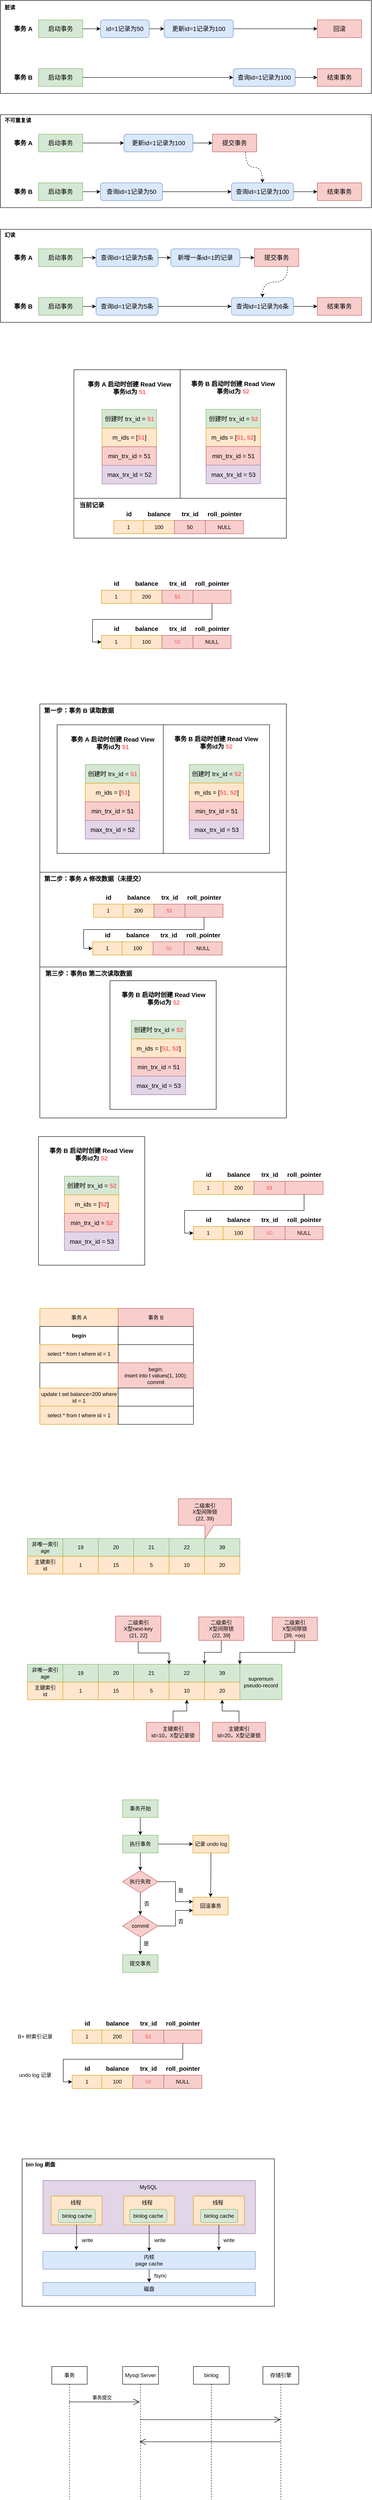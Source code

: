 <mxfile version="22.1.11" type="github">
  <diagram name="第 1 页" id="gNZCSh1aHm1mI09cRFBn">
    <mxGraphModel dx="1050" dy="618" grid="1" gridSize="10" guides="1" tooltips="1" connect="1" arrows="1" fold="1" page="0" pageScale="1" pageWidth="827" pageHeight="1169" math="0" shadow="0">
      <root>
        <mxCell id="0" />
        <mxCell id="1" parent="0" />
        <mxCell id="1VGFijXc4w3Q4zfdq1KR-24" value="" style="rounded=0;whiteSpace=wrap;html=1;" vertex="1" parent="1">
          <mxGeometry x="93" y="5011" width="570" height="333" as="geometry" />
        </mxCell>
        <mxCell id="1VGFijXc4w3Q4zfdq1KR-10" value="" style="rounded=0;whiteSpace=wrap;html=1;fillColor=#e1d5e7;strokeColor=#9673a6;" vertex="1" parent="1">
          <mxGeometry x="140" y="5060" width="480" height="120" as="geometry" />
        </mxCell>
        <mxCell id="1VGFijXc4w3Q4zfdq1KR-2" value="" style="rounded=0;whiteSpace=wrap;html=1;fillColor=#ffe6cc;strokeColor=#d79b00;" vertex="1" parent="1">
          <mxGeometry x="158.5" y="5095" width="115" height="65" as="geometry" />
        </mxCell>
        <mxCell id="nNNX8MQlH7M-ghWA_yyd-103" value="" style="rounded=0;whiteSpace=wrap;html=1;" parent="1" vertex="1">
          <mxGeometry x="133" y="2319" width="557" height="341" as="geometry" />
        </mxCell>
        <mxCell id="nNNX8MQlH7M-ghWA_yyd-54" value="" style="rounded=0;whiteSpace=wrap;html=1;" parent="1" vertex="1">
          <mxGeometry x="133" y="1725" width="557" height="380" as="geometry" />
        </mxCell>
        <mxCell id="nNNX8MQlH7M-ghWA_yyd-26" value="" style="rounded=0;whiteSpace=wrap;html=1;" parent="1" vertex="1">
          <mxGeometry x="210" y="1260.5" width="480" height="90" as="geometry" />
        </mxCell>
        <mxCell id="nNNX8MQlH7M-ghWA_yyd-12" value="" style="rounded=0;whiteSpace=wrap;html=1;" parent="1" vertex="1">
          <mxGeometry x="450" y="970" width="240" height="290.5" as="geometry" />
        </mxCell>
        <mxCell id="nNNX8MQlH7M-ghWA_yyd-11" value="" style="rounded=0;whiteSpace=wrap;html=1;" parent="1" vertex="1">
          <mxGeometry x="210" y="970" width="240" height="290.5" as="geometry" />
        </mxCell>
        <mxCell id="t-oszIujtScnOQRCRIdi-20" value="" style="rounded=0;whiteSpace=wrap;html=1;" parent="1" vertex="1">
          <mxGeometry x="44" y="136" width="838" height="210" as="geometry" />
        </mxCell>
        <mxCell id="t-oszIujtScnOQRCRIdi-9" style="edgeStyle=orthogonalEdgeStyle;rounded=0;orthogonalLoop=1;jettySize=auto;html=1;exitX=1;exitY=0.5;exitDx=0;exitDy=0;entryX=0;entryY=0.5;entryDx=0;entryDy=0;" parent="1" source="t-oszIujtScnOQRCRIdi-15" target="t-oszIujtScnOQRCRIdi-3" edge="1">
          <mxGeometry relative="1" as="geometry" />
        </mxCell>
        <mxCell id="t-oszIujtScnOQRCRIdi-1" value="&lt;font style=&quot;font-size: 14px;&quot;&gt;启动事务&lt;/font&gt;" style="rounded=0;whiteSpace=wrap;html=1;fillColor=#d5e8d4;strokeColor=#82b366;" parent="1" vertex="1">
          <mxGeometry x="130" y="180" width="100" height="40" as="geometry" />
        </mxCell>
        <mxCell id="t-oszIujtScnOQRCRIdi-10" style="edgeStyle=orthogonalEdgeStyle;rounded=0;orthogonalLoop=1;jettySize=auto;html=1;exitX=1;exitY=0.5;exitDx=0;exitDy=0;entryX=0;entryY=0.5;entryDx=0;entryDy=0;" parent="1" source="t-oszIujtScnOQRCRIdi-3" target="t-oszIujtScnOQRCRIdi-4" edge="1">
          <mxGeometry relative="1" as="geometry" />
        </mxCell>
        <mxCell id="t-oszIujtScnOQRCRIdi-3" value="&lt;font style=&quot;font-size: 14px;&quot;&gt;更新id=1记录为100&lt;/font&gt;" style="rounded=1;whiteSpace=wrap;html=1;fillColor=#dae8fc;strokeColor=#6c8ebf;" parent="1" vertex="1">
          <mxGeometry x="414" y="180" width="156" height="40" as="geometry" />
        </mxCell>
        <mxCell id="t-oszIujtScnOQRCRIdi-4" value="&lt;font style=&quot;font-size: 14px;&quot;&gt;回滚&lt;/font&gt;" style="rounded=0;whiteSpace=wrap;html=1;fillColor=#f8cecc;strokeColor=#b85450;" parent="1" vertex="1">
          <mxGeometry x="760" y="180" width="100" height="40" as="geometry" />
        </mxCell>
        <mxCell id="t-oszIujtScnOQRCRIdi-11" style="edgeStyle=orthogonalEdgeStyle;rounded=0;orthogonalLoop=1;jettySize=auto;html=1;exitX=1;exitY=0.5;exitDx=0;exitDy=0;entryX=0;entryY=0.5;entryDx=0;entryDy=0;" parent="1" source="t-oszIujtScnOQRCRIdi-5" target="t-oszIujtScnOQRCRIdi-8" edge="1">
          <mxGeometry relative="1" as="geometry" />
        </mxCell>
        <mxCell id="t-oszIujtScnOQRCRIdi-5" value="&lt;font style=&quot;font-size: 14px;&quot;&gt;启动事务&lt;/font&gt;" style="rounded=0;whiteSpace=wrap;html=1;fillColor=#d5e8d4;strokeColor=#82b366;" parent="1" vertex="1">
          <mxGeometry x="130" y="290" width="100" height="40" as="geometry" />
        </mxCell>
        <mxCell id="t-oszIujtScnOQRCRIdi-7" value="&lt;font style=&quot;font-size: 14px;&quot;&gt;结束事务&lt;/font&gt;" style="rounded=0;whiteSpace=wrap;html=1;fillColor=#f8cecc;strokeColor=#b85450;" parent="1" vertex="1">
          <mxGeometry x="760" y="290" width="100" height="40" as="geometry" />
        </mxCell>
        <mxCell id="t-oszIujtScnOQRCRIdi-12" style="edgeStyle=orthogonalEdgeStyle;rounded=0;orthogonalLoop=1;jettySize=auto;html=1;exitX=1;exitY=0.5;exitDx=0;exitDy=0;" parent="1" source="t-oszIujtScnOQRCRIdi-8" target="t-oszIujtScnOQRCRIdi-7" edge="1">
          <mxGeometry relative="1" as="geometry" />
        </mxCell>
        <mxCell id="t-oszIujtScnOQRCRIdi-8" value="&lt;font style=&quot;font-size: 14px;&quot;&gt;查询id=1记录为100&lt;/font&gt;" style="rounded=1;whiteSpace=wrap;html=1;fillColor=#dae8fc;strokeColor=#6c8ebf;" parent="1" vertex="1">
          <mxGeometry x="570" y="290" width="140" height="40" as="geometry" />
        </mxCell>
        <mxCell id="t-oszIujtScnOQRCRIdi-13" value="&lt;font style=&quot;font-size: 14px;&quot;&gt;&lt;b&gt;事务 A&lt;/b&gt;&lt;/font&gt;" style="text;html=1;align=center;verticalAlign=middle;resizable=0;points=[];autosize=1;strokeColor=none;fillColor=none;" parent="1" vertex="1">
          <mxGeometry x="60" y="185" width="70" height="30" as="geometry" />
        </mxCell>
        <mxCell id="t-oszIujtScnOQRCRIdi-14" value="&lt;font style=&quot;font-size: 14px;&quot;&gt;&lt;b&gt;事务 B&lt;/b&gt;&lt;/font&gt;" style="text;html=1;align=center;verticalAlign=middle;resizable=0;points=[];autosize=1;strokeColor=none;fillColor=none;" parent="1" vertex="1">
          <mxGeometry x="60" y="295" width="70" height="30" as="geometry" />
        </mxCell>
        <mxCell id="t-oszIujtScnOQRCRIdi-16" value="" style="edgeStyle=orthogonalEdgeStyle;rounded=0;orthogonalLoop=1;jettySize=auto;html=1;exitX=1;exitY=0.5;exitDx=0;exitDy=0;entryX=0;entryY=0.5;entryDx=0;entryDy=0;" parent="1" source="t-oszIujtScnOQRCRIdi-1" target="t-oszIujtScnOQRCRIdi-15" edge="1">
          <mxGeometry relative="1" as="geometry">
            <mxPoint x="230" y="200" as="sourcePoint" />
            <mxPoint x="510" y="200" as="targetPoint" />
          </mxGeometry>
        </mxCell>
        <mxCell id="t-oszIujtScnOQRCRIdi-15" value="&lt;font style=&quot;font-size: 14px;&quot;&gt;id=1记录为50&lt;/font&gt;" style="rounded=1;whiteSpace=wrap;html=1;fillColor=#dae8fc;strokeColor=#6c8ebf;" parent="1" vertex="1">
          <mxGeometry x="270" y="180" width="110" height="40" as="geometry" />
        </mxCell>
        <mxCell id="t-oszIujtScnOQRCRIdi-21" value="&lt;b&gt;脏读&lt;/b&gt;" style="text;html=1;align=center;verticalAlign=middle;resizable=0;points=[];autosize=1;strokeColor=none;fillColor=none;" parent="1" vertex="1">
          <mxGeometry x="44" y="139" width="42" height="26" as="geometry" />
        </mxCell>
        <mxCell id="t-oszIujtScnOQRCRIdi-22" value="" style="rounded=0;whiteSpace=wrap;html=1;" parent="1" vertex="1">
          <mxGeometry x="44" y="394" width="838" height="210" as="geometry" />
        </mxCell>
        <mxCell id="t-oszIujtScnOQRCRIdi-41" style="edgeStyle=orthogonalEdgeStyle;rounded=0;orthogonalLoop=1;jettySize=auto;html=1;exitX=1;exitY=0.5;exitDx=0;exitDy=0;entryX=0;entryY=0.5;entryDx=0;entryDy=0;" parent="1" source="t-oszIujtScnOQRCRIdi-24" target="t-oszIujtScnOQRCRIdi-26" edge="1">
          <mxGeometry relative="1" as="geometry" />
        </mxCell>
        <mxCell id="t-oszIujtScnOQRCRIdi-24" value="&lt;font style=&quot;font-size: 14px;&quot;&gt;启动事务&lt;/font&gt;" style="rounded=0;whiteSpace=wrap;html=1;fillColor=#d5e8d4;strokeColor=#82b366;" parent="1" vertex="1">
          <mxGeometry x="130" y="438" width="100" height="40" as="geometry" />
        </mxCell>
        <mxCell id="t-oszIujtScnOQRCRIdi-25" style="edgeStyle=orthogonalEdgeStyle;rounded=0;orthogonalLoop=1;jettySize=auto;html=1;exitX=1;exitY=0.5;exitDx=0;exitDy=0;entryX=0;entryY=0.5;entryDx=0;entryDy=0;" parent="1" source="t-oszIujtScnOQRCRIdi-26" target="t-oszIujtScnOQRCRIdi-27" edge="1">
          <mxGeometry relative="1" as="geometry" />
        </mxCell>
        <mxCell id="t-oszIujtScnOQRCRIdi-26" value="&lt;font style=&quot;font-size: 14px;&quot;&gt;更新id=1记录为100&lt;/font&gt;" style="rounded=1;whiteSpace=wrap;html=1;fillColor=#dae8fc;strokeColor=#6c8ebf;" parent="1" vertex="1">
          <mxGeometry x="323" y="438" width="156" height="40" as="geometry" />
        </mxCell>
        <mxCell id="t-oszIujtScnOQRCRIdi-45" style="edgeStyle=orthogonalEdgeStyle;rounded=0;orthogonalLoop=1;jettySize=auto;html=1;exitX=0.75;exitY=1;exitDx=0;exitDy=0;entryX=0.5;entryY=0;entryDx=0;entryDy=0;dashed=1;curved=1;" parent="1" source="t-oszIujtScnOQRCRIdi-27" target="t-oszIujtScnOQRCRIdi-43" edge="1">
          <mxGeometry relative="1" as="geometry" />
        </mxCell>
        <mxCell id="t-oszIujtScnOQRCRIdi-27" value="&lt;font style=&quot;font-size: 14px;&quot;&gt;提交事务&lt;/font&gt;" style="rounded=0;whiteSpace=wrap;html=1;fillColor=#f8cecc;strokeColor=#b85450;" parent="1" vertex="1">
          <mxGeometry x="523" y="438" width="100" height="40" as="geometry" />
        </mxCell>
        <mxCell id="t-oszIujtScnOQRCRIdi-28" style="edgeStyle=orthogonalEdgeStyle;rounded=0;orthogonalLoop=1;jettySize=auto;html=1;exitX=1;exitY=0.5;exitDx=0;exitDy=0;entryX=0;entryY=0.5;entryDx=0;entryDy=0;" parent="1" source="t-oszIujtScnOQRCRIdi-29" target="t-oszIujtScnOQRCRIdi-32" edge="1">
          <mxGeometry relative="1" as="geometry" />
        </mxCell>
        <mxCell id="t-oszIujtScnOQRCRIdi-29" value="&lt;font style=&quot;font-size: 14px;&quot;&gt;启动事务&lt;/font&gt;" style="rounded=0;whiteSpace=wrap;html=1;fillColor=#d5e8d4;strokeColor=#82b366;" parent="1" vertex="1">
          <mxGeometry x="130" y="548" width="100" height="40" as="geometry" />
        </mxCell>
        <mxCell id="t-oszIujtScnOQRCRIdi-30" value="&lt;font style=&quot;font-size: 14px;&quot;&gt;结束事务&lt;/font&gt;" style="rounded=0;whiteSpace=wrap;html=1;fillColor=#f8cecc;strokeColor=#b85450;" parent="1" vertex="1">
          <mxGeometry x="760" y="548" width="100" height="40" as="geometry" />
        </mxCell>
        <mxCell id="t-oszIujtScnOQRCRIdi-31" style="edgeStyle=orthogonalEdgeStyle;rounded=0;orthogonalLoop=1;jettySize=auto;html=1;exitX=1;exitY=0.5;exitDx=0;exitDy=0;" parent="1" source="t-oszIujtScnOQRCRIdi-43" target="t-oszIujtScnOQRCRIdi-30" edge="1">
          <mxGeometry relative="1" as="geometry" />
        </mxCell>
        <mxCell id="t-oszIujtScnOQRCRIdi-32" value="&lt;font style=&quot;font-size: 14px;&quot;&gt;查询id=1记录为50&lt;/font&gt;" style="rounded=1;whiteSpace=wrap;html=1;fillColor=#dae8fc;strokeColor=#6c8ebf;" parent="1" vertex="1">
          <mxGeometry x="270" y="548" width="140" height="40" as="geometry" />
        </mxCell>
        <mxCell id="t-oszIujtScnOQRCRIdi-33" value="&lt;font style=&quot;font-size: 14px;&quot;&gt;&lt;b&gt;事务 A&lt;/b&gt;&lt;/font&gt;" style="text;html=1;align=center;verticalAlign=middle;resizable=0;points=[];autosize=1;strokeColor=none;fillColor=none;" parent="1" vertex="1">
          <mxGeometry x="60" y="443" width="70" height="30" as="geometry" />
        </mxCell>
        <mxCell id="t-oszIujtScnOQRCRIdi-34" value="&lt;font style=&quot;font-size: 14px;&quot;&gt;&lt;b&gt;事务 B&lt;/b&gt;&lt;/font&gt;" style="text;html=1;align=center;verticalAlign=middle;resizable=0;points=[];autosize=1;strokeColor=none;fillColor=none;" parent="1" vertex="1">
          <mxGeometry x="60" y="553" width="70" height="30" as="geometry" />
        </mxCell>
        <mxCell id="t-oszIujtScnOQRCRIdi-37" value="&lt;b&gt;不可重复读&lt;/b&gt;" style="text;html=1;align=center;verticalAlign=middle;resizable=0;points=[];autosize=1;strokeColor=none;fillColor=none;" parent="1" vertex="1">
          <mxGeometry x="44" y="394" width="78" height="26" as="geometry" />
        </mxCell>
        <mxCell id="t-oszIujtScnOQRCRIdi-44" value="" style="edgeStyle=orthogonalEdgeStyle;rounded=0;orthogonalLoop=1;jettySize=auto;html=1;exitX=1;exitY=0.5;exitDx=0;exitDy=0;" parent="1" source="t-oszIujtScnOQRCRIdi-32" target="t-oszIujtScnOQRCRIdi-43" edge="1">
          <mxGeometry relative="1" as="geometry">
            <mxPoint x="410" y="568" as="sourcePoint" />
            <mxPoint x="760" y="568" as="targetPoint" />
          </mxGeometry>
        </mxCell>
        <mxCell id="t-oszIujtScnOQRCRIdi-43" value="&lt;font style=&quot;font-size: 14px;&quot;&gt;查询id=1记录为100&lt;/font&gt;" style="rounded=1;whiteSpace=wrap;html=1;fillColor=#dae8fc;strokeColor=#6c8ebf;" parent="1" vertex="1">
          <mxGeometry x="566" y="548" width="140" height="40" as="geometry" />
        </mxCell>
        <mxCell id="t-oszIujtScnOQRCRIdi-46" value="" style="rounded=0;whiteSpace=wrap;html=1;" parent="1" vertex="1">
          <mxGeometry x="44" y="653" width="838" height="210" as="geometry" />
        </mxCell>
        <mxCell id="t-oszIujtScnOQRCRIdi-64" style="edgeStyle=orthogonalEdgeStyle;rounded=0;orthogonalLoop=1;jettySize=auto;html=1;exitX=1;exitY=0.5;exitDx=0;exitDy=0;entryX=0;entryY=0.5;entryDx=0;entryDy=0;" parent="1" source="t-oszIujtScnOQRCRIdi-48" target="t-oszIujtScnOQRCRIdi-63" edge="1">
          <mxGeometry relative="1" as="geometry" />
        </mxCell>
        <mxCell id="t-oszIujtScnOQRCRIdi-48" value="&lt;font style=&quot;font-size: 14px;&quot;&gt;启动事务&lt;/font&gt;" style="rounded=0;whiteSpace=wrap;html=1;fillColor=#d5e8d4;strokeColor=#82b366;" parent="1" vertex="1">
          <mxGeometry x="130" y="697" width="100" height="40" as="geometry" />
        </mxCell>
        <mxCell id="t-oszIujtScnOQRCRIdi-49" style="edgeStyle=orthogonalEdgeStyle;rounded=0;orthogonalLoop=1;jettySize=auto;html=1;exitX=1;exitY=0.5;exitDx=0;exitDy=0;entryX=0;entryY=0.5;entryDx=0;entryDy=0;" parent="1" source="t-oszIujtScnOQRCRIdi-50" target="t-oszIujtScnOQRCRIdi-52" edge="1">
          <mxGeometry relative="1" as="geometry" />
        </mxCell>
        <mxCell id="t-oszIujtScnOQRCRIdi-50" value="&lt;font style=&quot;font-size: 14px;&quot;&gt;新增一条id=1的记录&lt;/font&gt;" style="rounded=1;whiteSpace=wrap;html=1;fillColor=#dae8fc;strokeColor=#6c8ebf;" parent="1" vertex="1">
          <mxGeometry x="429" y="697" width="156" height="40" as="geometry" />
        </mxCell>
        <mxCell id="t-oszIujtScnOQRCRIdi-51" style="edgeStyle=orthogonalEdgeStyle;rounded=0;orthogonalLoop=1;jettySize=auto;html=1;exitX=0.75;exitY=1;exitDx=0;exitDy=0;entryX=0.5;entryY=0;entryDx=0;entryDy=0;dashed=1;curved=1;" parent="1" source="t-oszIujtScnOQRCRIdi-52" target="t-oszIujtScnOQRCRIdi-62" edge="1">
          <mxGeometry relative="1" as="geometry" />
        </mxCell>
        <mxCell id="t-oszIujtScnOQRCRIdi-52" value="&lt;font style=&quot;font-size: 14px;&quot;&gt;提交事务&lt;/font&gt;" style="rounded=0;whiteSpace=wrap;html=1;fillColor=#f8cecc;strokeColor=#b85450;" parent="1" vertex="1">
          <mxGeometry x="618" y="697" width="100" height="40" as="geometry" />
        </mxCell>
        <mxCell id="t-oszIujtScnOQRCRIdi-53" style="edgeStyle=orthogonalEdgeStyle;rounded=0;orthogonalLoop=1;jettySize=auto;html=1;exitX=1;exitY=0.5;exitDx=0;exitDy=0;entryX=0;entryY=0.5;entryDx=0;entryDy=0;" parent="1" source="t-oszIujtScnOQRCRIdi-54" target="t-oszIujtScnOQRCRIdi-57" edge="1">
          <mxGeometry relative="1" as="geometry" />
        </mxCell>
        <mxCell id="t-oszIujtScnOQRCRIdi-54" value="&lt;font style=&quot;font-size: 14px;&quot;&gt;启动事务&lt;/font&gt;" style="rounded=0;whiteSpace=wrap;html=1;fillColor=#d5e8d4;strokeColor=#82b366;" parent="1" vertex="1">
          <mxGeometry x="130" y="807" width="100" height="40" as="geometry" />
        </mxCell>
        <mxCell id="t-oszIujtScnOQRCRIdi-55" value="&lt;font style=&quot;font-size: 14px;&quot;&gt;结束事务&lt;/font&gt;" style="rounded=0;whiteSpace=wrap;html=1;fillColor=#f8cecc;strokeColor=#b85450;" parent="1" vertex="1">
          <mxGeometry x="760" y="807" width="100" height="40" as="geometry" />
        </mxCell>
        <mxCell id="t-oszIujtScnOQRCRIdi-56" style="edgeStyle=orthogonalEdgeStyle;rounded=0;orthogonalLoop=1;jettySize=auto;html=1;exitX=1;exitY=0.5;exitDx=0;exitDy=0;" parent="1" source="t-oszIujtScnOQRCRIdi-62" target="t-oszIujtScnOQRCRIdi-55" edge="1">
          <mxGeometry relative="1" as="geometry" />
        </mxCell>
        <mxCell id="t-oszIujtScnOQRCRIdi-57" value="&lt;font style=&quot;font-size: 14px;&quot;&gt;查询id=1记录为5条&lt;/font&gt;" style="rounded=1;whiteSpace=wrap;html=1;fillColor=#dae8fc;strokeColor=#6c8ebf;" parent="1" vertex="1">
          <mxGeometry x="260" y="807" width="140" height="40" as="geometry" />
        </mxCell>
        <mxCell id="t-oszIujtScnOQRCRIdi-58" value="&lt;font style=&quot;font-size: 14px;&quot;&gt;&lt;b&gt;事务 A&lt;/b&gt;&lt;/font&gt;" style="text;html=1;align=center;verticalAlign=middle;resizable=0;points=[];autosize=1;strokeColor=none;fillColor=none;" parent="1" vertex="1">
          <mxGeometry x="60" y="702" width="70" height="30" as="geometry" />
        </mxCell>
        <mxCell id="t-oszIujtScnOQRCRIdi-59" value="&lt;font style=&quot;font-size: 14px;&quot;&gt;&lt;b&gt;事务 B&lt;/b&gt;&lt;/font&gt;" style="text;html=1;align=center;verticalAlign=middle;resizable=0;points=[];autosize=1;strokeColor=none;fillColor=none;" parent="1" vertex="1">
          <mxGeometry x="60" y="812" width="70" height="30" as="geometry" />
        </mxCell>
        <mxCell id="t-oszIujtScnOQRCRIdi-60" value="&lt;b&gt;幻读&lt;/b&gt;" style="text;html=1;align=center;verticalAlign=middle;resizable=0;points=[];autosize=1;strokeColor=none;fillColor=none;" parent="1" vertex="1">
          <mxGeometry x="44" y="653" width="42" height="26" as="geometry" />
        </mxCell>
        <mxCell id="t-oszIujtScnOQRCRIdi-61" value="" style="edgeStyle=orthogonalEdgeStyle;rounded=0;orthogonalLoop=1;jettySize=auto;html=1;exitX=1;exitY=0.5;exitDx=0;exitDy=0;" parent="1" source="t-oszIujtScnOQRCRIdi-57" target="t-oszIujtScnOQRCRIdi-62" edge="1">
          <mxGeometry relative="1" as="geometry">
            <mxPoint x="410" y="827" as="sourcePoint" />
            <mxPoint x="760" y="827" as="targetPoint" />
          </mxGeometry>
        </mxCell>
        <mxCell id="t-oszIujtScnOQRCRIdi-62" value="&lt;font style=&quot;font-size: 14px;&quot;&gt;查询id=1记录为6条&lt;/font&gt;" style="rounded=1;whiteSpace=wrap;html=1;fillColor=#dae8fc;strokeColor=#6c8ebf;" parent="1" vertex="1">
          <mxGeometry x="566" y="807" width="140" height="40" as="geometry" />
        </mxCell>
        <mxCell id="t-oszIujtScnOQRCRIdi-65" style="edgeStyle=orthogonalEdgeStyle;rounded=0;orthogonalLoop=1;jettySize=auto;html=1;exitX=1;exitY=0.5;exitDx=0;exitDy=0;entryX=0;entryY=0.5;entryDx=0;entryDy=0;" parent="1" source="t-oszIujtScnOQRCRIdi-63" target="t-oszIujtScnOQRCRIdi-50" edge="1">
          <mxGeometry relative="1" as="geometry" />
        </mxCell>
        <mxCell id="t-oszIujtScnOQRCRIdi-63" value="&lt;font style=&quot;font-size: 14px;&quot;&gt;查询id=1记录为5条&lt;/font&gt;" style="rounded=1;whiteSpace=wrap;html=1;fillColor=#dae8fc;strokeColor=#6c8ebf;" parent="1" vertex="1">
          <mxGeometry x="260" y="697" width="140" height="40" as="geometry" />
        </mxCell>
        <mxCell id="nNNX8MQlH7M-ghWA_yyd-9" value="&lt;b style=&quot;font-size: 14px;&quot;&gt;事务 A 启动时创建 Read View&lt;br&gt;事务id为 &lt;font color=&quot;#ff6666&quot;&gt;51&lt;/font&gt;&lt;/b&gt;" style="text;html=1;align=center;verticalAlign=middle;resizable=0;points=[];autosize=1;strokeColor=none;fillColor=none;" parent="1" vertex="1">
          <mxGeometry x="230" y="985.5" width="210" height="50" as="geometry" />
        </mxCell>
        <mxCell id="nNNX8MQlH7M-ghWA_yyd-14" value="" style="group" parent="1" vertex="1" connectable="0">
          <mxGeometry x="273.5" y="1060" width="123" height="168" as="geometry" />
        </mxCell>
        <mxCell id="nNNX8MQlH7M-ghWA_yyd-1" value="&lt;font style=&quot;font-size: 14px;&quot;&gt;创建时 trx_id = &lt;font color=&quot;#ff6666&quot;&gt;&lt;b&gt;51&lt;/b&gt;&lt;/font&gt;&lt;/font&gt;" style="rounded=0;whiteSpace=wrap;html=1;fillColor=#d5e8d4;strokeColor=#82b366;" parent="nNNX8MQlH7M-ghWA_yyd-14" vertex="1">
          <mxGeometry width="123" height="42" as="geometry" />
        </mxCell>
        <mxCell id="nNNX8MQlH7M-ghWA_yyd-2" value="&lt;font style=&quot;font-size: 14px;&quot;&gt;m_ids = [&lt;font color=&quot;#ff6666&quot;&gt;&lt;b&gt;51&lt;/b&gt;&lt;/font&gt;]&lt;/font&gt;" style="rounded=0;whiteSpace=wrap;html=1;fillColor=#ffe6cc;strokeColor=#d79b00;" parent="nNNX8MQlH7M-ghWA_yyd-14" vertex="1">
          <mxGeometry y="42" width="123" height="42" as="geometry" />
        </mxCell>
        <mxCell id="nNNX8MQlH7M-ghWA_yyd-3" value="&lt;font style=&quot;font-size: 14px;&quot;&gt;min_trx_id = 51&lt;/font&gt;" style="rounded=0;whiteSpace=wrap;html=1;fillColor=#f8cecc;strokeColor=#b85450;" parent="nNNX8MQlH7M-ghWA_yyd-14" vertex="1">
          <mxGeometry y="84" width="123" height="42" as="geometry" />
        </mxCell>
        <mxCell id="nNNX8MQlH7M-ghWA_yyd-4" value="&lt;font style=&quot;font-size: 14px;&quot;&gt;max_trx_id = 52&lt;/font&gt;" style="rounded=0;whiteSpace=wrap;html=1;fillColor=#e1d5e7;strokeColor=#9673a6;" parent="nNNX8MQlH7M-ghWA_yyd-14" vertex="1">
          <mxGeometry y="126" width="123" height="42" as="geometry" />
        </mxCell>
        <mxCell id="nNNX8MQlH7M-ghWA_yyd-10" value="&lt;font style=&quot;font-size: 14px;&quot;&gt;&lt;b&gt;事务 B 启动时创建 Read View&lt;br&gt;事务id为 &lt;font color=&quot;#ff6666&quot;&gt;52&lt;/font&gt;&lt;/b&gt;&lt;/font&gt;" style="text;html=1;align=center;verticalAlign=middle;resizable=0;points=[];autosize=1;strokeColor=none;fillColor=none;" parent="1" vertex="1">
          <mxGeometry x="464" y="985" width="210" height="50" as="geometry" />
        </mxCell>
        <mxCell id="nNNX8MQlH7M-ghWA_yyd-5" value="&lt;font style=&quot;font-size: 14px;&quot;&gt;创建时 trx_id = &lt;font color=&quot;#ff6666&quot;&gt;&lt;b&gt;52&lt;/b&gt;&lt;/font&gt;&lt;/font&gt;" style="rounded=0;whiteSpace=wrap;html=1;fillColor=#d5e8d4;strokeColor=#82b366;" parent="1" vertex="1">
          <mxGeometry x="508.5" y="1059.5" width="123" height="42" as="geometry" />
        </mxCell>
        <mxCell id="nNNX8MQlH7M-ghWA_yyd-6" value="&lt;font style=&quot;font-size: 14px;&quot;&gt;m_ids = [&lt;font color=&quot;#ff6666&quot;&gt;&lt;b&gt;51, 52&lt;/b&gt;&lt;/font&gt;]&lt;/font&gt;" style="rounded=0;whiteSpace=wrap;html=1;fillColor=#ffe6cc;strokeColor=#d79b00;" parent="1" vertex="1">
          <mxGeometry x="508.5" y="1101.5" width="123" height="42" as="geometry" />
        </mxCell>
        <mxCell id="nNNX8MQlH7M-ghWA_yyd-7" value="&lt;font style=&quot;font-size: 14px;&quot;&gt;min_trx_id = 51&lt;/font&gt;" style="rounded=0;whiteSpace=wrap;html=1;fillColor=#f8cecc;strokeColor=#b85450;" parent="1" vertex="1">
          <mxGeometry x="508.5" y="1143.5" width="123" height="42" as="geometry" />
        </mxCell>
        <mxCell id="nNNX8MQlH7M-ghWA_yyd-8" value="&lt;font style=&quot;font-size: 14px;&quot;&gt;max_trx_id = 53&lt;/font&gt;" style="rounded=0;whiteSpace=wrap;html=1;fillColor=#e1d5e7;strokeColor=#9673a6;" parent="1" vertex="1">
          <mxGeometry x="508.5" y="1185.5" width="123" height="42" as="geometry" />
        </mxCell>
        <mxCell id="nNNX8MQlH7M-ghWA_yyd-27" value="" style="group" parent="1" vertex="1" connectable="0">
          <mxGeometry x="300" y="1280.5" width="300" height="60" as="geometry" />
        </mxCell>
        <mxCell id="nNNX8MQlH7M-ghWA_yyd-17" value="1" style="rounded=0;whiteSpace=wrap;html=1;fillColor=#ffe6cc;strokeColor=#d79b00;" parent="nNNX8MQlH7M-ghWA_yyd-27" vertex="1">
          <mxGeometry y="30" width="67" height="30" as="geometry" />
        </mxCell>
        <mxCell id="nNNX8MQlH7M-ghWA_yyd-18" value="100" style="rounded=0;whiteSpace=wrap;html=1;fillColor=#ffe6cc;strokeColor=#d79b00;" parent="nNNX8MQlH7M-ghWA_yyd-27" vertex="1">
          <mxGeometry x="67" y="30" width="70" height="30" as="geometry" />
        </mxCell>
        <mxCell id="nNNX8MQlH7M-ghWA_yyd-20" value="50" style="rounded=0;whiteSpace=wrap;html=1;fillColor=#f8cecc;strokeColor=#b85450;" parent="nNNX8MQlH7M-ghWA_yyd-27" vertex="1">
          <mxGeometry x="137" y="30" width="70" height="30" as="geometry" />
        </mxCell>
        <mxCell id="nNNX8MQlH7M-ghWA_yyd-21" value="NULL" style="rounded=0;whiteSpace=wrap;html=1;fillColor=#f8cecc;strokeColor=#b85450;" parent="nNNX8MQlH7M-ghWA_yyd-27" vertex="1">
          <mxGeometry x="207" y="30" width="86" height="30" as="geometry" />
        </mxCell>
        <mxCell id="nNNX8MQlH7M-ghWA_yyd-22" value="&lt;b&gt;&lt;font style=&quot;font-size: 14px;&quot;&gt;id&lt;/font&gt;&lt;/b&gt;" style="text;html=1;align=center;verticalAlign=middle;resizable=0;points=[];autosize=1;strokeColor=none;fillColor=none;" parent="nNNX8MQlH7M-ghWA_yyd-27" vertex="1">
          <mxGeometry x="13.5" width="40" height="30" as="geometry" />
        </mxCell>
        <mxCell id="nNNX8MQlH7M-ghWA_yyd-23" value="&lt;font style=&quot;font-size: 14px;&quot;&gt;&lt;b&gt;balance&lt;/b&gt;&lt;/font&gt;" style="text;html=1;align=center;verticalAlign=middle;resizable=0;points=[];autosize=1;strokeColor=none;fillColor=none;" parent="nNNX8MQlH7M-ghWA_yyd-27" vertex="1">
          <mxGeometry x="62" width="80" height="30" as="geometry" />
        </mxCell>
        <mxCell id="nNNX8MQlH7M-ghWA_yyd-24" value="&lt;font style=&quot;font-size: 14px;&quot;&gt;&lt;b&gt;trx_id&lt;/b&gt;&lt;/font&gt;" style="text;html=1;align=center;verticalAlign=middle;resizable=0;points=[];autosize=1;strokeColor=none;fillColor=none;" parent="nNNX8MQlH7M-ghWA_yyd-27" vertex="1">
          <mxGeometry x="142" width="60" height="30" as="geometry" />
        </mxCell>
        <mxCell id="nNNX8MQlH7M-ghWA_yyd-25" value="&lt;font style=&quot;font-size: 14px;&quot;&gt;&lt;b&gt;roll_pointer&lt;/b&gt;&lt;/font&gt;" style="text;html=1;align=center;verticalAlign=middle;resizable=0;points=[];autosize=1;strokeColor=none;fillColor=none;" parent="nNNX8MQlH7M-ghWA_yyd-27" vertex="1">
          <mxGeometry x="200" width="100" height="30" as="geometry" />
        </mxCell>
        <mxCell id="nNNX8MQlH7M-ghWA_yyd-28" value="&lt;b&gt;&lt;font style=&quot;font-size: 14px;&quot;&gt;当前记录&lt;/font&gt;&lt;/b&gt;" style="text;html=1;align=center;verticalAlign=middle;resizable=0;points=[];autosize=1;strokeColor=none;fillColor=none;" parent="1" vertex="1">
          <mxGeometry x="210" y="1260.5" width="80" height="30" as="geometry" />
        </mxCell>
        <mxCell id="nNNX8MQlH7M-ghWA_yyd-29" value="" style="group" parent="1" vertex="1" connectable="0">
          <mxGeometry x="272" y="1438" width="300" height="60" as="geometry" />
        </mxCell>
        <mxCell id="nNNX8MQlH7M-ghWA_yyd-30" value="1" style="rounded=0;whiteSpace=wrap;html=1;fillColor=#ffe6cc;strokeColor=#d79b00;" parent="nNNX8MQlH7M-ghWA_yyd-29" vertex="1">
          <mxGeometry y="30" width="67" height="30" as="geometry" />
        </mxCell>
        <mxCell id="nNNX8MQlH7M-ghWA_yyd-31" value="200" style="rounded=0;whiteSpace=wrap;html=1;fillColor=#ffe6cc;strokeColor=#d79b00;" parent="nNNX8MQlH7M-ghWA_yyd-29" vertex="1">
          <mxGeometry x="67" y="30" width="70" height="30" as="geometry" />
        </mxCell>
        <mxCell id="nNNX8MQlH7M-ghWA_yyd-32" value="&lt;font color=&quot;#ff6666&quot;&gt;&lt;b&gt;51&lt;/b&gt;&lt;/font&gt;" style="rounded=0;whiteSpace=wrap;html=1;fillColor=#f8cecc;strokeColor=#b85450;" parent="nNNX8MQlH7M-ghWA_yyd-29" vertex="1">
          <mxGeometry x="137" y="30" width="70" height="30" as="geometry" />
        </mxCell>
        <mxCell id="nNNX8MQlH7M-ghWA_yyd-33" value="" style="rounded=0;whiteSpace=wrap;html=1;fillColor=#f8cecc;strokeColor=#b85450;" parent="nNNX8MQlH7M-ghWA_yyd-29" vertex="1">
          <mxGeometry x="207" y="30" width="86" height="30" as="geometry" />
        </mxCell>
        <mxCell id="nNNX8MQlH7M-ghWA_yyd-34" value="&lt;b&gt;&lt;font style=&quot;font-size: 14px;&quot;&gt;id&lt;/font&gt;&lt;/b&gt;" style="text;html=1;align=center;verticalAlign=middle;resizable=0;points=[];autosize=1;strokeColor=none;fillColor=none;" parent="nNNX8MQlH7M-ghWA_yyd-29" vertex="1">
          <mxGeometry x="13.5" width="40" height="30" as="geometry" />
        </mxCell>
        <mxCell id="nNNX8MQlH7M-ghWA_yyd-35" value="&lt;font style=&quot;font-size: 14px;&quot;&gt;&lt;b&gt;balance&lt;/b&gt;&lt;/font&gt;" style="text;html=1;align=center;verticalAlign=middle;resizable=0;points=[];autosize=1;strokeColor=none;fillColor=none;" parent="nNNX8MQlH7M-ghWA_yyd-29" vertex="1">
          <mxGeometry x="62" width="80" height="30" as="geometry" />
        </mxCell>
        <mxCell id="nNNX8MQlH7M-ghWA_yyd-36" value="&lt;font style=&quot;font-size: 14px;&quot;&gt;&lt;b&gt;trx_id&lt;/b&gt;&lt;/font&gt;" style="text;html=1;align=center;verticalAlign=middle;resizable=0;points=[];autosize=1;strokeColor=none;fillColor=none;" parent="nNNX8MQlH7M-ghWA_yyd-29" vertex="1">
          <mxGeometry x="142" width="60" height="30" as="geometry" />
        </mxCell>
        <mxCell id="nNNX8MQlH7M-ghWA_yyd-37" value="&lt;font style=&quot;font-size: 14px;&quot;&gt;&lt;b&gt;roll_pointer&lt;/b&gt;&lt;/font&gt;" style="text;html=1;align=center;verticalAlign=middle;resizable=0;points=[];autosize=1;strokeColor=none;fillColor=none;" parent="nNNX8MQlH7M-ghWA_yyd-29" vertex="1">
          <mxGeometry x="200" width="100" height="30" as="geometry" />
        </mxCell>
        <mxCell id="nNNX8MQlH7M-ghWA_yyd-38" value="" style="group" parent="1" vertex="1" connectable="0">
          <mxGeometry x="272" y="1540" width="300" height="60" as="geometry" />
        </mxCell>
        <mxCell id="nNNX8MQlH7M-ghWA_yyd-39" value="1" style="rounded=0;whiteSpace=wrap;html=1;fillColor=#ffe6cc;strokeColor=#d79b00;" parent="nNNX8MQlH7M-ghWA_yyd-38" vertex="1">
          <mxGeometry y="30" width="67" height="30" as="geometry" />
        </mxCell>
        <mxCell id="nNNX8MQlH7M-ghWA_yyd-40" value="100" style="rounded=0;whiteSpace=wrap;html=1;fillColor=#ffe6cc;strokeColor=#d79b00;" parent="nNNX8MQlH7M-ghWA_yyd-38" vertex="1">
          <mxGeometry x="67" y="30" width="70" height="30" as="geometry" />
        </mxCell>
        <mxCell id="nNNX8MQlH7M-ghWA_yyd-41" value="&lt;font color=&quot;#ff6666&quot;&gt;50&lt;/font&gt;" style="rounded=0;whiteSpace=wrap;html=1;fillColor=#f8cecc;strokeColor=#b85450;" parent="nNNX8MQlH7M-ghWA_yyd-38" vertex="1">
          <mxGeometry x="137" y="30" width="70" height="30" as="geometry" />
        </mxCell>
        <mxCell id="nNNX8MQlH7M-ghWA_yyd-42" value="NULL" style="rounded=0;whiteSpace=wrap;html=1;fillColor=#f8cecc;strokeColor=#b85450;" parent="nNNX8MQlH7M-ghWA_yyd-38" vertex="1">
          <mxGeometry x="207" y="30" width="86" height="30" as="geometry" />
        </mxCell>
        <mxCell id="nNNX8MQlH7M-ghWA_yyd-43" value="&lt;b&gt;&lt;font style=&quot;font-size: 14px;&quot;&gt;id&lt;/font&gt;&lt;/b&gt;" style="text;html=1;align=center;verticalAlign=middle;resizable=0;points=[];autosize=1;strokeColor=none;fillColor=none;" parent="nNNX8MQlH7M-ghWA_yyd-38" vertex="1">
          <mxGeometry x="13.5" width="40" height="30" as="geometry" />
        </mxCell>
        <mxCell id="nNNX8MQlH7M-ghWA_yyd-44" value="&lt;font style=&quot;font-size: 14px;&quot;&gt;&lt;b&gt;balance&lt;/b&gt;&lt;/font&gt;" style="text;html=1;align=center;verticalAlign=middle;resizable=0;points=[];autosize=1;strokeColor=none;fillColor=none;" parent="nNNX8MQlH7M-ghWA_yyd-38" vertex="1">
          <mxGeometry x="62" width="80" height="30" as="geometry" />
        </mxCell>
        <mxCell id="nNNX8MQlH7M-ghWA_yyd-45" value="&lt;font style=&quot;font-size: 14px;&quot;&gt;&lt;b&gt;trx_id&lt;/b&gt;&lt;/font&gt;" style="text;html=1;align=center;verticalAlign=middle;resizable=0;points=[];autosize=1;strokeColor=none;fillColor=none;" parent="nNNX8MQlH7M-ghWA_yyd-38" vertex="1">
          <mxGeometry x="142" width="60" height="30" as="geometry" />
        </mxCell>
        <mxCell id="nNNX8MQlH7M-ghWA_yyd-46" value="&lt;font style=&quot;font-size: 14px;&quot;&gt;&lt;b&gt;roll_pointer&lt;/b&gt;&lt;/font&gt;" style="text;html=1;align=center;verticalAlign=middle;resizable=0;points=[];autosize=1;strokeColor=none;fillColor=none;" parent="nNNX8MQlH7M-ghWA_yyd-38" vertex="1">
          <mxGeometry x="200" width="100" height="30" as="geometry" />
        </mxCell>
        <mxCell id="nNNX8MQlH7M-ghWA_yyd-47" style="edgeStyle=orthogonalEdgeStyle;rounded=0;orthogonalLoop=1;jettySize=auto;html=1;exitX=0.5;exitY=1;exitDx=0;exitDy=0;entryX=0;entryY=0.5;entryDx=0;entryDy=0;" parent="1" source="nNNX8MQlH7M-ghWA_yyd-33" target="nNNX8MQlH7M-ghWA_yyd-39" edge="1">
          <mxGeometry relative="1" as="geometry" />
        </mxCell>
        <mxCell id="nNNX8MQlH7M-ghWA_yyd-55" value="&lt;b&gt;&lt;font style=&quot;font-size: 14px;&quot;&gt;第一步：事务 B 读取数据&lt;/font&gt;&lt;/b&gt;" style="text;html=1;align=center;verticalAlign=middle;resizable=0;points=[];autosize=1;strokeColor=none;fillColor=none;" parent="1" vertex="1">
          <mxGeometry x="133" y="1725" width="176" height="29" as="geometry" />
        </mxCell>
        <mxCell id="nNNX8MQlH7M-ghWA_yyd-56" value="" style="rounded=0;whiteSpace=wrap;html=1;" parent="1" vertex="1">
          <mxGeometry x="133" y="2105" width="557" height="214" as="geometry" />
        </mxCell>
        <mxCell id="nNNX8MQlH7M-ghWA_yyd-63" value="&lt;b&gt;&lt;font style=&quot;font-size: 14px;&quot;&gt;第二步：事务 A 修改数据（未提交）&lt;/font&gt;&lt;/b&gt;" style="text;html=1;align=center;verticalAlign=middle;resizable=0;points=[];autosize=1;strokeColor=none;fillColor=none;" parent="1" vertex="1">
          <mxGeometry x="133" y="2105" width="245" height="29" as="geometry" />
        </mxCell>
        <mxCell id="nNNX8MQlH7M-ghWA_yyd-64" value="" style="rounded=0;whiteSpace=wrap;html=1;" parent="1" vertex="1">
          <mxGeometry x="412" y="1772" width="240" height="290.5" as="geometry" />
        </mxCell>
        <mxCell id="nNNX8MQlH7M-ghWA_yyd-65" value="" style="rounded=0;whiteSpace=wrap;html=1;" parent="1" vertex="1">
          <mxGeometry x="172" y="1772" width="240" height="290.5" as="geometry" />
        </mxCell>
        <mxCell id="nNNX8MQlH7M-ghWA_yyd-66" value="&lt;b style=&quot;font-size: 14px;&quot;&gt;事务 A 启动时创建 Read View&lt;br&gt;事务id为 &lt;font color=&quot;#ff6666&quot;&gt;51&lt;/font&gt;&lt;/b&gt;" style="text;html=1;align=center;verticalAlign=middle;resizable=0;points=[];autosize=1;strokeColor=none;fillColor=none;" parent="1" vertex="1">
          <mxGeometry x="192" y="1787.5" width="210" height="50" as="geometry" />
        </mxCell>
        <mxCell id="nNNX8MQlH7M-ghWA_yyd-67" value="" style="group" parent="1" vertex="1" connectable="0">
          <mxGeometry x="235.5" y="1862" width="123" height="168" as="geometry" />
        </mxCell>
        <mxCell id="nNNX8MQlH7M-ghWA_yyd-68" value="&lt;font style=&quot;font-size: 14px;&quot;&gt;创建时 trx_id = &lt;font color=&quot;#ff6666&quot;&gt;&lt;b&gt;51&lt;/b&gt;&lt;/font&gt;&lt;/font&gt;" style="rounded=0;whiteSpace=wrap;html=1;fillColor=#d5e8d4;strokeColor=#82b366;" parent="nNNX8MQlH7M-ghWA_yyd-67" vertex="1">
          <mxGeometry width="123" height="42" as="geometry" />
        </mxCell>
        <mxCell id="nNNX8MQlH7M-ghWA_yyd-69" value="&lt;font style=&quot;font-size: 14px;&quot;&gt;m_ids = [&lt;font color=&quot;#ff6666&quot;&gt;&lt;b&gt;51&lt;/b&gt;&lt;/font&gt;]&lt;/font&gt;" style="rounded=0;whiteSpace=wrap;html=1;fillColor=#ffe6cc;strokeColor=#d79b00;" parent="nNNX8MQlH7M-ghWA_yyd-67" vertex="1">
          <mxGeometry y="42" width="123" height="42" as="geometry" />
        </mxCell>
        <mxCell id="nNNX8MQlH7M-ghWA_yyd-70" value="&lt;font style=&quot;font-size: 14px;&quot;&gt;min_trx_id = 51&lt;/font&gt;" style="rounded=0;whiteSpace=wrap;html=1;fillColor=#f8cecc;strokeColor=#b85450;" parent="nNNX8MQlH7M-ghWA_yyd-67" vertex="1">
          <mxGeometry y="84" width="123" height="42" as="geometry" />
        </mxCell>
        <mxCell id="nNNX8MQlH7M-ghWA_yyd-71" value="&lt;font style=&quot;font-size: 14px;&quot;&gt;max_trx_id = 52&lt;/font&gt;" style="rounded=0;whiteSpace=wrap;html=1;fillColor=#e1d5e7;strokeColor=#9673a6;" parent="nNNX8MQlH7M-ghWA_yyd-67" vertex="1">
          <mxGeometry y="126" width="123" height="42" as="geometry" />
        </mxCell>
        <mxCell id="nNNX8MQlH7M-ghWA_yyd-72" value="&lt;font style=&quot;font-size: 14px;&quot;&gt;&lt;b&gt;事务 B 启动时创建 Read View&lt;br&gt;事务id为 &lt;font color=&quot;#ff6666&quot;&gt;52&lt;/font&gt;&lt;/b&gt;&lt;/font&gt;" style="text;html=1;align=center;verticalAlign=middle;resizable=0;points=[];autosize=1;strokeColor=none;fillColor=none;" parent="1" vertex="1">
          <mxGeometry x="426" y="1787" width="210" height="50" as="geometry" />
        </mxCell>
        <mxCell id="nNNX8MQlH7M-ghWA_yyd-73" value="&lt;font style=&quot;font-size: 14px;&quot;&gt;创建时 trx_id = &lt;font color=&quot;#ff6666&quot;&gt;&lt;b&gt;52&lt;/b&gt;&lt;/font&gt;&lt;/font&gt;" style="rounded=0;whiteSpace=wrap;html=1;fillColor=#d5e8d4;strokeColor=#82b366;" parent="1" vertex="1">
          <mxGeometry x="470.5" y="1861.5" width="123" height="42" as="geometry" />
        </mxCell>
        <mxCell id="nNNX8MQlH7M-ghWA_yyd-74" value="&lt;font style=&quot;font-size: 14px;&quot;&gt;m_ids = [&lt;font color=&quot;#ff6666&quot;&gt;&lt;b&gt;51, 52&lt;/b&gt;&lt;/font&gt;]&lt;/font&gt;" style="rounded=0;whiteSpace=wrap;html=1;fillColor=#ffe6cc;strokeColor=#d79b00;" parent="1" vertex="1">
          <mxGeometry x="470.5" y="1903.5" width="123" height="42" as="geometry" />
        </mxCell>
        <mxCell id="nNNX8MQlH7M-ghWA_yyd-75" value="&lt;font style=&quot;font-size: 14px;&quot;&gt;min_trx_id = 51&lt;/font&gt;" style="rounded=0;whiteSpace=wrap;html=1;fillColor=#f8cecc;strokeColor=#b85450;" parent="1" vertex="1">
          <mxGeometry x="470.5" y="1945.5" width="123" height="42" as="geometry" />
        </mxCell>
        <mxCell id="nNNX8MQlH7M-ghWA_yyd-76" value="&lt;font style=&quot;font-size: 14px;&quot;&gt;max_trx_id = 53&lt;/font&gt;" style="rounded=0;whiteSpace=wrap;html=1;fillColor=#e1d5e7;strokeColor=#9673a6;" parent="1" vertex="1">
          <mxGeometry x="470.5" y="1987.5" width="123" height="42" as="geometry" />
        </mxCell>
        <mxCell id="nNNX8MQlH7M-ghWA_yyd-77" value="" style="group" parent="1" vertex="1" connectable="0">
          <mxGeometry x="254" y="2147" width="300" height="60" as="geometry" />
        </mxCell>
        <mxCell id="nNNX8MQlH7M-ghWA_yyd-78" value="1" style="rounded=0;whiteSpace=wrap;html=1;fillColor=#ffe6cc;strokeColor=#d79b00;" parent="nNNX8MQlH7M-ghWA_yyd-77" vertex="1">
          <mxGeometry y="30" width="67" height="30" as="geometry" />
        </mxCell>
        <mxCell id="nNNX8MQlH7M-ghWA_yyd-79" value="200" style="rounded=0;whiteSpace=wrap;html=1;fillColor=#ffe6cc;strokeColor=#d79b00;" parent="nNNX8MQlH7M-ghWA_yyd-77" vertex="1">
          <mxGeometry x="67" y="30" width="70" height="30" as="geometry" />
        </mxCell>
        <mxCell id="nNNX8MQlH7M-ghWA_yyd-80" value="&lt;font color=&quot;#ff6666&quot;&gt;&lt;b&gt;51&lt;/b&gt;&lt;/font&gt;" style="rounded=0;whiteSpace=wrap;html=1;fillColor=#f8cecc;strokeColor=#b85450;" parent="nNNX8MQlH7M-ghWA_yyd-77" vertex="1">
          <mxGeometry x="137" y="30" width="70" height="30" as="geometry" />
        </mxCell>
        <mxCell id="nNNX8MQlH7M-ghWA_yyd-81" value="" style="rounded=0;whiteSpace=wrap;html=1;fillColor=#f8cecc;strokeColor=#b85450;" parent="nNNX8MQlH7M-ghWA_yyd-77" vertex="1">
          <mxGeometry x="207" y="30" width="86" height="30" as="geometry" />
        </mxCell>
        <mxCell id="nNNX8MQlH7M-ghWA_yyd-82" value="&lt;b&gt;&lt;font style=&quot;font-size: 14px;&quot;&gt;id&lt;/font&gt;&lt;/b&gt;" style="text;html=1;align=center;verticalAlign=middle;resizable=0;points=[];autosize=1;strokeColor=none;fillColor=none;" parent="nNNX8MQlH7M-ghWA_yyd-77" vertex="1">
          <mxGeometry x="13.5" width="40" height="30" as="geometry" />
        </mxCell>
        <mxCell id="nNNX8MQlH7M-ghWA_yyd-83" value="&lt;font style=&quot;font-size: 14px;&quot;&gt;&lt;b&gt;balance&lt;/b&gt;&lt;/font&gt;" style="text;html=1;align=center;verticalAlign=middle;resizable=0;points=[];autosize=1;strokeColor=none;fillColor=none;" parent="nNNX8MQlH7M-ghWA_yyd-77" vertex="1">
          <mxGeometry x="62" width="80" height="30" as="geometry" />
        </mxCell>
        <mxCell id="nNNX8MQlH7M-ghWA_yyd-84" value="&lt;font style=&quot;font-size: 14px;&quot;&gt;&lt;b&gt;trx_id&lt;/b&gt;&lt;/font&gt;" style="text;html=1;align=center;verticalAlign=middle;resizable=0;points=[];autosize=1;strokeColor=none;fillColor=none;" parent="nNNX8MQlH7M-ghWA_yyd-77" vertex="1">
          <mxGeometry x="142" width="60" height="30" as="geometry" />
        </mxCell>
        <mxCell id="nNNX8MQlH7M-ghWA_yyd-85" value="&lt;font style=&quot;font-size: 14px;&quot;&gt;&lt;b&gt;roll_pointer&lt;/b&gt;&lt;/font&gt;" style="text;html=1;align=center;verticalAlign=middle;resizable=0;points=[];autosize=1;strokeColor=none;fillColor=none;" parent="nNNX8MQlH7M-ghWA_yyd-77" vertex="1">
          <mxGeometry x="200" width="100" height="30" as="geometry" />
        </mxCell>
        <mxCell id="nNNX8MQlH7M-ghWA_yyd-86" value="" style="group" parent="1" vertex="1" connectable="0">
          <mxGeometry x="252" y="2232" width="300" height="60" as="geometry" />
        </mxCell>
        <mxCell id="nNNX8MQlH7M-ghWA_yyd-87" value="1" style="rounded=0;whiteSpace=wrap;html=1;fillColor=#ffe6cc;strokeColor=#d79b00;" parent="nNNX8MQlH7M-ghWA_yyd-86" vertex="1">
          <mxGeometry y="30" width="67" height="30" as="geometry" />
        </mxCell>
        <mxCell id="nNNX8MQlH7M-ghWA_yyd-88" value="100" style="rounded=0;whiteSpace=wrap;html=1;fillColor=#ffe6cc;strokeColor=#d79b00;" parent="nNNX8MQlH7M-ghWA_yyd-86" vertex="1">
          <mxGeometry x="67" y="30" width="70" height="30" as="geometry" />
        </mxCell>
        <mxCell id="nNNX8MQlH7M-ghWA_yyd-89" value="&lt;font color=&quot;#ff6666&quot;&gt;50&lt;/font&gt;" style="rounded=0;whiteSpace=wrap;html=1;fillColor=#f8cecc;strokeColor=#b85450;" parent="nNNX8MQlH7M-ghWA_yyd-86" vertex="1">
          <mxGeometry x="137" y="30" width="70" height="30" as="geometry" />
        </mxCell>
        <mxCell id="nNNX8MQlH7M-ghWA_yyd-90" value="NULL" style="rounded=0;whiteSpace=wrap;html=1;fillColor=#f8cecc;strokeColor=#b85450;" parent="nNNX8MQlH7M-ghWA_yyd-86" vertex="1">
          <mxGeometry x="207" y="30" width="86" height="30" as="geometry" />
        </mxCell>
        <mxCell id="nNNX8MQlH7M-ghWA_yyd-91" value="&lt;b&gt;&lt;font style=&quot;font-size: 14px;&quot;&gt;id&lt;/font&gt;&lt;/b&gt;" style="text;html=1;align=center;verticalAlign=middle;resizable=0;points=[];autosize=1;strokeColor=none;fillColor=none;" parent="nNNX8MQlH7M-ghWA_yyd-86" vertex="1">
          <mxGeometry x="13.5" width="40" height="30" as="geometry" />
        </mxCell>
        <mxCell id="nNNX8MQlH7M-ghWA_yyd-92" value="&lt;font style=&quot;font-size: 14px;&quot;&gt;&lt;b&gt;balance&lt;/b&gt;&lt;/font&gt;" style="text;html=1;align=center;verticalAlign=middle;resizable=0;points=[];autosize=1;strokeColor=none;fillColor=none;" parent="nNNX8MQlH7M-ghWA_yyd-86" vertex="1">
          <mxGeometry x="62" width="80" height="30" as="geometry" />
        </mxCell>
        <mxCell id="nNNX8MQlH7M-ghWA_yyd-93" value="&lt;font style=&quot;font-size: 14px;&quot;&gt;&lt;b&gt;trx_id&lt;/b&gt;&lt;/font&gt;" style="text;html=1;align=center;verticalAlign=middle;resizable=0;points=[];autosize=1;strokeColor=none;fillColor=none;" parent="nNNX8MQlH7M-ghWA_yyd-86" vertex="1">
          <mxGeometry x="142" width="60" height="30" as="geometry" />
        </mxCell>
        <mxCell id="nNNX8MQlH7M-ghWA_yyd-94" value="&lt;font style=&quot;font-size: 14px;&quot;&gt;&lt;b&gt;roll_pointer&lt;/b&gt;&lt;/font&gt;" style="text;html=1;align=center;verticalAlign=middle;resizable=0;points=[];autosize=1;strokeColor=none;fillColor=none;" parent="nNNX8MQlH7M-ghWA_yyd-86" vertex="1">
          <mxGeometry x="200" width="100" height="30" as="geometry" />
        </mxCell>
        <mxCell id="nNNX8MQlH7M-ghWA_yyd-95" style="edgeStyle=orthogonalEdgeStyle;rounded=0;orthogonalLoop=1;jettySize=auto;html=1;exitX=0.5;exitY=1;exitDx=0;exitDy=0;entryX=0;entryY=0.5;entryDx=0;entryDy=0;" parent="1" source="nNNX8MQlH7M-ghWA_yyd-81" target="nNNX8MQlH7M-ghWA_yyd-87" edge="1">
          <mxGeometry relative="1" as="geometry" />
        </mxCell>
        <mxCell id="nNNX8MQlH7M-ghWA_yyd-97" value="" style="rounded=0;whiteSpace=wrap;html=1;" parent="1" vertex="1">
          <mxGeometry x="291.5" y="2350" width="240" height="290.5" as="geometry" />
        </mxCell>
        <mxCell id="nNNX8MQlH7M-ghWA_yyd-98" value="&lt;font style=&quot;font-size: 14px;&quot;&gt;&lt;b&gt;事务 B 启动时创建 Read View&lt;br&gt;事务id为 &lt;font color=&quot;#ff6666&quot;&gt;52&lt;/font&gt;&lt;/b&gt;&lt;/font&gt;" style="text;html=1;align=center;verticalAlign=middle;resizable=0;points=[];autosize=1;strokeColor=none;fillColor=none;" parent="1" vertex="1">
          <mxGeometry x="306.5" y="2365" width="210" height="50" as="geometry" />
        </mxCell>
        <mxCell id="nNNX8MQlH7M-ghWA_yyd-99" value="&lt;font style=&quot;font-size: 14px;&quot;&gt;创建时 trx_id = &lt;font color=&quot;#ff6666&quot;&gt;&lt;b&gt;52&lt;/b&gt;&lt;/font&gt;&lt;/font&gt;" style="rounded=0;whiteSpace=wrap;html=1;fillColor=#d5e8d4;strokeColor=#82b366;" parent="1" vertex="1">
          <mxGeometry x="339.5" y="2439.5" width="123" height="42" as="geometry" />
        </mxCell>
        <mxCell id="nNNX8MQlH7M-ghWA_yyd-100" value="&lt;font style=&quot;font-size: 14px;&quot;&gt;m_ids = [&lt;font color=&quot;#ff6666&quot;&gt;&lt;b&gt;51, 52&lt;/b&gt;&lt;/font&gt;]&lt;/font&gt;" style="rounded=0;whiteSpace=wrap;html=1;fillColor=#ffe6cc;strokeColor=#d79b00;" parent="1" vertex="1">
          <mxGeometry x="339.5" y="2481.5" width="123" height="42" as="geometry" />
        </mxCell>
        <mxCell id="nNNX8MQlH7M-ghWA_yyd-101" value="&lt;font style=&quot;font-size: 14px;&quot;&gt;min_trx_id = 51&lt;/font&gt;" style="rounded=0;whiteSpace=wrap;html=1;fillColor=#f8cecc;strokeColor=#b85450;" parent="1" vertex="1">
          <mxGeometry x="339.5" y="2523.5" width="123" height="42" as="geometry" />
        </mxCell>
        <mxCell id="nNNX8MQlH7M-ghWA_yyd-102" value="&lt;font style=&quot;font-size: 14px;&quot;&gt;max_trx_id = 53&lt;/font&gt;" style="rounded=0;whiteSpace=wrap;html=1;fillColor=#e1d5e7;strokeColor=#9673a6;" parent="1" vertex="1">
          <mxGeometry x="339.5" y="2565.5" width="123" height="42" as="geometry" />
        </mxCell>
        <mxCell id="nNNX8MQlH7M-ghWA_yyd-104" value="&lt;b&gt;&lt;font style=&quot;font-size: 14px;&quot;&gt;第三步：事务B 第二次读取数据&lt;/font&gt;&lt;/b&gt;" style="text;html=1;align=center;verticalAlign=middle;resizable=0;points=[];autosize=1;strokeColor=none;fillColor=none;" parent="1" vertex="1">
          <mxGeometry x="133" y="2319" width="220" height="30" as="geometry" />
        </mxCell>
        <mxCell id="nNNX8MQlH7M-ghWA_yyd-105" value="" style="rounded=0;whiteSpace=wrap;html=1;" parent="1" vertex="1">
          <mxGeometry x="130" y="2702" width="240" height="290.5" as="geometry" />
        </mxCell>
        <mxCell id="nNNX8MQlH7M-ghWA_yyd-106" value="&lt;font style=&quot;font-size: 14px;&quot;&gt;&lt;b&gt;事务 B 启动时创建 Read View&lt;br&gt;事务id为 &lt;font color=&quot;#ff6666&quot;&gt;52&lt;/font&gt;&lt;/b&gt;&lt;/font&gt;" style="text;html=1;align=center;verticalAlign=middle;resizable=0;points=[];autosize=1;strokeColor=none;fillColor=none;" parent="1" vertex="1">
          <mxGeometry x="144" y="2717" width="210" height="50" as="geometry" />
        </mxCell>
        <mxCell id="nNNX8MQlH7M-ghWA_yyd-107" value="&lt;font style=&quot;font-size: 14px;&quot;&gt;创建时 trx_id = &lt;font color=&quot;#ff6666&quot;&gt;&lt;b&gt;52&lt;/b&gt;&lt;/font&gt;&lt;/font&gt;" style="rounded=0;whiteSpace=wrap;html=1;fillColor=#d5e8d4;strokeColor=#82b366;" parent="1" vertex="1">
          <mxGeometry x="188.5" y="2791.5" width="123" height="42" as="geometry" />
        </mxCell>
        <mxCell id="nNNX8MQlH7M-ghWA_yyd-108" value="&lt;font style=&quot;font-size: 14px;&quot;&gt;m_ids = [&lt;font color=&quot;#ff6666&quot;&gt;&lt;b&gt;52&lt;/b&gt;&lt;/font&gt;]&lt;/font&gt;" style="rounded=0;whiteSpace=wrap;html=1;fillColor=#ffe6cc;strokeColor=#d79b00;" parent="1" vertex="1">
          <mxGeometry x="188.5" y="2833.5" width="123" height="42" as="geometry" />
        </mxCell>
        <mxCell id="nNNX8MQlH7M-ghWA_yyd-109" value="&lt;font style=&quot;font-size: 14px;&quot;&gt;min_trx_id = &lt;b&gt;&lt;font color=&quot;#ff6666&quot;&gt;52&lt;/font&gt;&lt;/b&gt;&lt;/font&gt;" style="rounded=0;whiteSpace=wrap;html=1;fillColor=#f8cecc;strokeColor=#b85450;" parent="1" vertex="1">
          <mxGeometry x="188.5" y="2875.5" width="123" height="42" as="geometry" />
        </mxCell>
        <mxCell id="nNNX8MQlH7M-ghWA_yyd-110" value="&lt;font style=&quot;font-size: 14px;&quot;&gt;max_trx_id = 53&lt;/font&gt;" style="rounded=0;whiteSpace=wrap;html=1;fillColor=#e1d5e7;strokeColor=#9673a6;" parent="1" vertex="1">
          <mxGeometry x="188.5" y="2917.5" width="123" height="42" as="geometry" />
        </mxCell>
        <mxCell id="nNNX8MQlH7M-ghWA_yyd-111" value="" style="group" parent="1" vertex="1" connectable="0">
          <mxGeometry x="480" y="2773" width="300" height="60" as="geometry" />
        </mxCell>
        <mxCell id="nNNX8MQlH7M-ghWA_yyd-112" value="1" style="rounded=0;whiteSpace=wrap;html=1;fillColor=#ffe6cc;strokeColor=#d79b00;" parent="nNNX8MQlH7M-ghWA_yyd-111" vertex="1">
          <mxGeometry y="30" width="67" height="30" as="geometry" />
        </mxCell>
        <mxCell id="nNNX8MQlH7M-ghWA_yyd-113" value="200" style="rounded=0;whiteSpace=wrap;html=1;fillColor=#ffe6cc;strokeColor=#d79b00;" parent="nNNX8MQlH7M-ghWA_yyd-111" vertex="1">
          <mxGeometry x="67" y="30" width="70" height="30" as="geometry" />
        </mxCell>
        <mxCell id="nNNX8MQlH7M-ghWA_yyd-114" value="&lt;font color=&quot;#ff6666&quot;&gt;&lt;b&gt;51&lt;/b&gt;&lt;/font&gt;" style="rounded=0;whiteSpace=wrap;html=1;fillColor=#f8cecc;strokeColor=#b85450;" parent="nNNX8MQlH7M-ghWA_yyd-111" vertex="1">
          <mxGeometry x="137" y="30" width="70" height="30" as="geometry" />
        </mxCell>
        <mxCell id="nNNX8MQlH7M-ghWA_yyd-115" value="" style="rounded=0;whiteSpace=wrap;html=1;fillColor=#f8cecc;strokeColor=#b85450;" parent="nNNX8MQlH7M-ghWA_yyd-111" vertex="1">
          <mxGeometry x="207" y="30" width="86" height="30" as="geometry" />
        </mxCell>
        <mxCell id="nNNX8MQlH7M-ghWA_yyd-116" value="&lt;b&gt;&lt;font style=&quot;font-size: 14px;&quot;&gt;id&lt;/font&gt;&lt;/b&gt;" style="text;html=1;align=center;verticalAlign=middle;resizable=0;points=[];autosize=1;strokeColor=none;fillColor=none;" parent="nNNX8MQlH7M-ghWA_yyd-111" vertex="1">
          <mxGeometry x="13.5" width="40" height="30" as="geometry" />
        </mxCell>
        <mxCell id="nNNX8MQlH7M-ghWA_yyd-117" value="&lt;font style=&quot;font-size: 14px;&quot;&gt;&lt;b&gt;balance&lt;/b&gt;&lt;/font&gt;" style="text;html=1;align=center;verticalAlign=middle;resizable=0;points=[];autosize=1;strokeColor=none;fillColor=none;" parent="nNNX8MQlH7M-ghWA_yyd-111" vertex="1">
          <mxGeometry x="62" width="80" height="30" as="geometry" />
        </mxCell>
        <mxCell id="nNNX8MQlH7M-ghWA_yyd-118" value="&lt;font style=&quot;font-size: 14px;&quot;&gt;&lt;b&gt;trx_id&lt;/b&gt;&lt;/font&gt;" style="text;html=1;align=center;verticalAlign=middle;resizable=0;points=[];autosize=1;strokeColor=none;fillColor=none;" parent="nNNX8MQlH7M-ghWA_yyd-111" vertex="1">
          <mxGeometry x="142" width="60" height="30" as="geometry" />
        </mxCell>
        <mxCell id="nNNX8MQlH7M-ghWA_yyd-119" value="&lt;font style=&quot;font-size: 14px;&quot;&gt;&lt;b&gt;roll_pointer&lt;/b&gt;&lt;/font&gt;" style="text;html=1;align=center;verticalAlign=middle;resizable=0;points=[];autosize=1;strokeColor=none;fillColor=none;" parent="nNNX8MQlH7M-ghWA_yyd-111" vertex="1">
          <mxGeometry x="200" width="100" height="30" as="geometry" />
        </mxCell>
        <mxCell id="nNNX8MQlH7M-ghWA_yyd-120" value="" style="group" parent="1" vertex="1" connectable="0">
          <mxGeometry x="480" y="2875" width="300" height="60" as="geometry" />
        </mxCell>
        <mxCell id="nNNX8MQlH7M-ghWA_yyd-121" value="1" style="rounded=0;whiteSpace=wrap;html=1;fillColor=#ffe6cc;strokeColor=#d79b00;" parent="nNNX8MQlH7M-ghWA_yyd-120" vertex="1">
          <mxGeometry y="30" width="67" height="30" as="geometry" />
        </mxCell>
        <mxCell id="nNNX8MQlH7M-ghWA_yyd-122" value="100" style="rounded=0;whiteSpace=wrap;html=1;fillColor=#ffe6cc;strokeColor=#d79b00;" parent="nNNX8MQlH7M-ghWA_yyd-120" vertex="1">
          <mxGeometry x="67" y="30" width="70" height="30" as="geometry" />
        </mxCell>
        <mxCell id="nNNX8MQlH7M-ghWA_yyd-123" value="&lt;font color=&quot;#ff6666&quot;&gt;50&lt;/font&gt;" style="rounded=0;whiteSpace=wrap;html=1;fillColor=#f8cecc;strokeColor=#b85450;" parent="nNNX8MQlH7M-ghWA_yyd-120" vertex="1">
          <mxGeometry x="137" y="30" width="70" height="30" as="geometry" />
        </mxCell>
        <mxCell id="nNNX8MQlH7M-ghWA_yyd-124" value="NULL" style="rounded=0;whiteSpace=wrap;html=1;fillColor=#f8cecc;strokeColor=#b85450;" parent="nNNX8MQlH7M-ghWA_yyd-120" vertex="1">
          <mxGeometry x="207" y="30" width="86" height="30" as="geometry" />
        </mxCell>
        <mxCell id="nNNX8MQlH7M-ghWA_yyd-125" value="&lt;b&gt;&lt;font style=&quot;font-size: 14px;&quot;&gt;id&lt;/font&gt;&lt;/b&gt;" style="text;html=1;align=center;verticalAlign=middle;resizable=0;points=[];autosize=1;strokeColor=none;fillColor=none;" parent="nNNX8MQlH7M-ghWA_yyd-120" vertex="1">
          <mxGeometry x="13.5" width="40" height="30" as="geometry" />
        </mxCell>
        <mxCell id="nNNX8MQlH7M-ghWA_yyd-126" value="&lt;font style=&quot;font-size: 14px;&quot;&gt;&lt;b&gt;balance&lt;/b&gt;&lt;/font&gt;" style="text;html=1;align=center;verticalAlign=middle;resizable=0;points=[];autosize=1;strokeColor=none;fillColor=none;" parent="nNNX8MQlH7M-ghWA_yyd-120" vertex="1">
          <mxGeometry x="62" width="80" height="30" as="geometry" />
        </mxCell>
        <mxCell id="nNNX8MQlH7M-ghWA_yyd-127" value="&lt;font style=&quot;font-size: 14px;&quot;&gt;&lt;b&gt;trx_id&lt;/b&gt;&lt;/font&gt;" style="text;html=1;align=center;verticalAlign=middle;resizable=0;points=[];autosize=1;strokeColor=none;fillColor=none;" parent="nNNX8MQlH7M-ghWA_yyd-120" vertex="1">
          <mxGeometry x="142" width="60" height="30" as="geometry" />
        </mxCell>
        <mxCell id="nNNX8MQlH7M-ghWA_yyd-128" value="&lt;font style=&quot;font-size: 14px;&quot;&gt;&lt;b&gt;roll_pointer&lt;/b&gt;&lt;/font&gt;" style="text;html=1;align=center;verticalAlign=middle;resizable=0;points=[];autosize=1;strokeColor=none;fillColor=none;" parent="nNNX8MQlH7M-ghWA_yyd-120" vertex="1">
          <mxGeometry x="200" width="100" height="30" as="geometry" />
        </mxCell>
        <mxCell id="nNNX8MQlH7M-ghWA_yyd-129" style="edgeStyle=orthogonalEdgeStyle;rounded=0;orthogonalLoop=1;jettySize=auto;html=1;exitX=0.5;exitY=1;exitDx=0;exitDy=0;entryX=0;entryY=0.5;entryDx=0;entryDy=0;" parent="1" source="nNNX8MQlH7M-ghWA_yyd-115" target="nNNX8MQlH7M-ghWA_yyd-121" edge="1">
          <mxGeometry relative="1" as="geometry" />
        </mxCell>
        <mxCell id="nNNX8MQlH7M-ghWA_yyd-130" value="事务 A" style="rounded=0;whiteSpace=wrap;html=1;fillColor=#ffe6cc;strokeColor=#d79b00;" parent="1" vertex="1">
          <mxGeometry x="133" y="3090" width="177" height="41" as="geometry" />
        </mxCell>
        <mxCell id="nNNX8MQlH7M-ghWA_yyd-131" value="事务 B" style="rounded=0;whiteSpace=wrap;html=1;fillColor=#f8cecc;strokeColor=#b85450;" parent="1" vertex="1">
          <mxGeometry x="310" y="3090" width="170" height="41" as="geometry" />
        </mxCell>
        <mxCell id="nNNX8MQlH7M-ghWA_yyd-132" value="&lt;b&gt;begin&lt;/b&gt;" style="rounded=0;whiteSpace=wrap;html=1;" parent="1" vertex="1">
          <mxGeometry x="133" y="3131" width="177" height="41" as="geometry" />
        </mxCell>
        <mxCell id="nNNX8MQlH7M-ghWA_yyd-133" value="" style="rounded=0;whiteSpace=wrap;html=1;" parent="1" vertex="1">
          <mxGeometry x="310" y="3131" width="170" height="41" as="geometry" />
        </mxCell>
        <mxCell id="nNNX8MQlH7M-ghWA_yyd-134" value="select * from t where id = 1" style="rounded=0;whiteSpace=wrap;html=1;fillColor=#ffe6cc;strokeColor=#d79b00;" parent="1" vertex="1">
          <mxGeometry x="133" y="3172" width="177" height="41" as="geometry" />
        </mxCell>
        <mxCell id="nNNX8MQlH7M-ghWA_yyd-135" value="" style="rounded=0;whiteSpace=wrap;html=1;" parent="1" vertex="1">
          <mxGeometry x="310" y="3172" width="170" height="41" as="geometry" />
        </mxCell>
        <mxCell id="nNNX8MQlH7M-ghWA_yyd-136" value="" style="rounded=0;whiteSpace=wrap;html=1;" parent="1" vertex="1">
          <mxGeometry x="133" y="3213" width="187" height="57" as="geometry" />
        </mxCell>
        <mxCell id="nNNX8MQlH7M-ghWA_yyd-137" value="&lt;font style=&quot;font-size: 12px;&quot;&gt;begin;&lt;br&gt;insert into t values(1, 100);&lt;br&gt;commit&lt;/font&gt;" style="rounded=0;whiteSpace=wrap;html=1;fillColor=#f8cecc;strokeColor=#b85450;" parent="1" vertex="1">
          <mxGeometry x="310" y="3213" width="170" height="57" as="geometry" />
        </mxCell>
        <mxCell id="nNNX8MQlH7M-ghWA_yyd-138" value="update t set balance=200 where id = 1" style="rounded=0;whiteSpace=wrap;html=1;fillColor=#ffe6cc;strokeColor=#d79b00;" parent="1" vertex="1">
          <mxGeometry x="133" y="3270" width="177" height="41" as="geometry" />
        </mxCell>
        <mxCell id="nNNX8MQlH7M-ghWA_yyd-139" value="" style="rounded=0;whiteSpace=wrap;html=1;" parent="1" vertex="1">
          <mxGeometry x="310" y="3270" width="170" height="41" as="geometry" />
        </mxCell>
        <mxCell id="nNNX8MQlH7M-ghWA_yyd-141" value="select * from t where id = 1" style="rounded=0;whiteSpace=wrap;html=1;fillColor=#ffe6cc;strokeColor=#d79b00;" parent="1" vertex="1">
          <mxGeometry x="133" y="3311" width="177" height="41" as="geometry" />
        </mxCell>
        <mxCell id="nNNX8MQlH7M-ghWA_yyd-142" value="" style="rounded=0;whiteSpace=wrap;html=1;" parent="1" vertex="1">
          <mxGeometry x="310" y="3311" width="170" height="41" as="geometry" />
        </mxCell>
        <mxCell id="4UUsH8UXHbWVMjK7efSP-1" value="非唯一索引&lt;br&gt;age" style="rounded=0;whiteSpace=wrap;html=1;fillColor=#d5e8d4;strokeColor=#82b366;" parent="1" vertex="1">
          <mxGeometry x="105" y="3610" width="80" height="40" as="geometry" />
        </mxCell>
        <mxCell id="4UUsH8UXHbWVMjK7efSP-2" value="19" style="rounded=0;whiteSpace=wrap;html=1;fillColor=#d5e8d4;strokeColor=#82b366;" parent="1" vertex="1">
          <mxGeometry x="185" y="3610" width="80" height="40" as="geometry" />
        </mxCell>
        <mxCell id="4UUsH8UXHbWVMjK7efSP-3" value="20" style="rounded=0;whiteSpace=wrap;html=1;fillColor=#d5e8d4;strokeColor=#82b366;" parent="1" vertex="1">
          <mxGeometry x="265" y="3610" width="80" height="40" as="geometry" />
        </mxCell>
        <mxCell id="4UUsH8UXHbWVMjK7efSP-4" value="21" style="rounded=0;whiteSpace=wrap;html=1;fillColor=#d5e8d4;strokeColor=#82b366;" parent="1" vertex="1">
          <mxGeometry x="345" y="3610" width="80" height="40" as="geometry" />
        </mxCell>
        <mxCell id="4UUsH8UXHbWVMjK7efSP-5" value="22" style="rounded=0;whiteSpace=wrap;html=1;fillColor=#d5e8d4;strokeColor=#82b366;" parent="1" vertex="1">
          <mxGeometry x="425" y="3610" width="80" height="40" as="geometry" />
        </mxCell>
        <mxCell id="4UUsH8UXHbWVMjK7efSP-6" value="39" style="rounded=0;whiteSpace=wrap;html=1;fillColor=#d5e8d4;strokeColor=#82b366;" parent="1" vertex="1">
          <mxGeometry x="505" y="3610" width="80" height="40" as="geometry" />
        </mxCell>
        <mxCell id="4UUsH8UXHbWVMjK7efSP-7" value="主键索引&lt;br&gt;id" style="rounded=0;whiteSpace=wrap;html=1;fillColor=#ffe6cc;strokeColor=#d79b00;" parent="1" vertex="1">
          <mxGeometry x="105" y="3650" width="80" height="40" as="geometry" />
        </mxCell>
        <mxCell id="4UUsH8UXHbWVMjK7efSP-8" value="1" style="rounded=0;whiteSpace=wrap;html=1;fillColor=#ffe6cc;strokeColor=#d79b00;" parent="1" vertex="1">
          <mxGeometry x="185" y="3650" width="80" height="40" as="geometry" />
        </mxCell>
        <mxCell id="4UUsH8UXHbWVMjK7efSP-9" value="15" style="rounded=0;whiteSpace=wrap;html=1;fillColor=#ffe6cc;strokeColor=#d79b00;" parent="1" vertex="1">
          <mxGeometry x="265" y="3650" width="80" height="40" as="geometry" />
        </mxCell>
        <mxCell id="4UUsH8UXHbWVMjK7efSP-10" value="5" style="rounded=0;whiteSpace=wrap;html=1;fillColor=#ffe6cc;strokeColor=#d79b00;" parent="1" vertex="1">
          <mxGeometry x="345" y="3650" width="80" height="40" as="geometry" />
        </mxCell>
        <mxCell id="4UUsH8UXHbWVMjK7efSP-11" value="10" style="rounded=0;whiteSpace=wrap;html=1;fillColor=#ffe6cc;strokeColor=#d79b00;" parent="1" vertex="1">
          <mxGeometry x="425" y="3650" width="80" height="40" as="geometry" />
        </mxCell>
        <mxCell id="4UUsH8UXHbWVMjK7efSP-12" value="20" style="rounded=0;whiteSpace=wrap;html=1;fillColor=#ffe6cc;strokeColor=#d79b00;" parent="1" vertex="1">
          <mxGeometry x="505" y="3650" width="80" height="40" as="geometry" />
        </mxCell>
        <mxCell id="4UUsH8UXHbWVMjK7efSP-13" value="二级索引&lt;br&gt;X型间隙锁&lt;br&gt;(22, 39)" style="shape=callout;whiteSpace=wrap;html=1;perimeter=calloutPerimeter;fillColor=#f8cecc;strokeColor=#b85450;" parent="1" vertex="1">
          <mxGeometry x="446" y="3520" width="120" height="90" as="geometry" />
        </mxCell>
        <mxCell id="4UUsH8UXHbWVMjK7efSP-14" value="非唯一索引&lt;br&gt;age" style="rounded=0;whiteSpace=wrap;html=1;fillColor=#d5e8d4;strokeColor=#82b366;" parent="1" vertex="1">
          <mxGeometry x="105" y="3894" width="80" height="40" as="geometry" />
        </mxCell>
        <mxCell id="4UUsH8UXHbWVMjK7efSP-15" value="19" style="rounded=0;whiteSpace=wrap;html=1;fillColor=#d5e8d4;strokeColor=#82b366;" parent="1" vertex="1">
          <mxGeometry x="185" y="3894" width="80" height="40" as="geometry" />
        </mxCell>
        <mxCell id="4UUsH8UXHbWVMjK7efSP-16" value="20" style="rounded=0;whiteSpace=wrap;html=1;fillColor=#d5e8d4;strokeColor=#82b366;" parent="1" vertex="1">
          <mxGeometry x="265" y="3894" width="80" height="40" as="geometry" />
        </mxCell>
        <mxCell id="4UUsH8UXHbWVMjK7efSP-17" value="21" style="rounded=0;whiteSpace=wrap;html=1;fillColor=#d5e8d4;strokeColor=#82b366;" parent="1" vertex="1">
          <mxGeometry x="345" y="3894" width="80" height="40" as="geometry" />
        </mxCell>
        <mxCell id="4UUsH8UXHbWVMjK7efSP-18" value="22" style="rounded=0;whiteSpace=wrap;html=1;fillColor=#d5e8d4;strokeColor=#82b366;" parent="1" vertex="1">
          <mxGeometry x="425" y="3894" width="80" height="40" as="geometry" />
        </mxCell>
        <mxCell id="4UUsH8UXHbWVMjK7efSP-19" value="39" style="rounded=0;whiteSpace=wrap;html=1;fillColor=#d5e8d4;strokeColor=#82b366;" parent="1" vertex="1">
          <mxGeometry x="505" y="3894" width="80" height="40" as="geometry" />
        </mxCell>
        <mxCell id="4UUsH8UXHbWVMjK7efSP-20" value="主键索引&lt;br&gt;id" style="rounded=0;whiteSpace=wrap;html=1;fillColor=#ffe6cc;strokeColor=#d79b00;" parent="1" vertex="1">
          <mxGeometry x="105" y="3934" width="80" height="40" as="geometry" />
        </mxCell>
        <mxCell id="4UUsH8UXHbWVMjK7efSP-21" value="1" style="rounded=0;whiteSpace=wrap;html=1;fillColor=#ffe6cc;strokeColor=#d79b00;" parent="1" vertex="1">
          <mxGeometry x="185" y="3934" width="80" height="40" as="geometry" />
        </mxCell>
        <mxCell id="4UUsH8UXHbWVMjK7efSP-22" value="15" style="rounded=0;whiteSpace=wrap;html=1;fillColor=#ffe6cc;strokeColor=#d79b00;" parent="1" vertex="1">
          <mxGeometry x="265" y="3934" width="80" height="40" as="geometry" />
        </mxCell>
        <mxCell id="4UUsH8UXHbWVMjK7efSP-23" value="5" style="rounded=0;whiteSpace=wrap;html=1;fillColor=#ffe6cc;strokeColor=#d79b00;" parent="1" vertex="1">
          <mxGeometry x="345" y="3934" width="80" height="40" as="geometry" />
        </mxCell>
        <mxCell id="4UUsH8UXHbWVMjK7efSP-24" value="10" style="rounded=0;whiteSpace=wrap;html=1;fillColor=#ffe6cc;strokeColor=#d79b00;" parent="1" vertex="1">
          <mxGeometry x="425" y="3934" width="80" height="40" as="geometry" />
        </mxCell>
        <mxCell id="4UUsH8UXHbWVMjK7efSP-25" value="20" style="rounded=0;whiteSpace=wrap;html=1;fillColor=#ffe6cc;strokeColor=#d79b00;" parent="1" vertex="1">
          <mxGeometry x="505" y="3934" width="80" height="40" as="geometry" />
        </mxCell>
        <mxCell id="4UUsH8UXHbWVMjK7efSP-31" style="edgeStyle=orthogonalEdgeStyle;rounded=0;orthogonalLoop=1;jettySize=auto;html=1;exitX=0.5;exitY=1;exitDx=0;exitDy=0;entryX=1;entryY=0;entryDx=0;entryDy=0;" parent="1" source="4UUsH8UXHbWVMjK7efSP-29" target="4UUsH8UXHbWVMjK7efSP-17" edge="1">
          <mxGeometry relative="1" as="geometry" />
        </mxCell>
        <mxCell id="4UUsH8UXHbWVMjK7efSP-29" value="二级索引&lt;br style=&quot;border-color: var(--border-color);&quot;&gt;X型next-key&lt;br style=&quot;border-color: var(--border-color);&quot;&gt;(21, 22]" style="rounded=0;whiteSpace=wrap;html=1;fillColor=#f8cecc;strokeColor=#b85450;" parent="1" vertex="1">
          <mxGeometry x="304" y="3785" width="102.5" height="58" as="geometry" />
        </mxCell>
        <mxCell id="4UUsH8UXHbWVMjK7efSP-33" style="edgeStyle=orthogonalEdgeStyle;rounded=0;orthogonalLoop=1;jettySize=auto;html=1;exitX=0.5;exitY=1;exitDx=0;exitDy=0;entryX=0;entryY=0;entryDx=0;entryDy=0;" parent="1" source="4UUsH8UXHbWVMjK7efSP-30" target="4UUsH8UXHbWVMjK7efSP-19" edge="1">
          <mxGeometry relative="1" as="geometry" />
        </mxCell>
        <mxCell id="4UUsH8UXHbWVMjK7efSP-30" value="二级索引&lt;br style=&quot;border-color: var(--border-color);&quot;&gt;X型间隙锁&lt;br style=&quot;border-color: var(--border-color);&quot;&gt;(22, 39]" style="rounded=0;whiteSpace=wrap;html=1;fillColor=#f8cecc;strokeColor=#b85450;" parent="1" vertex="1">
          <mxGeometry x="492" y="3787" width="102" height="53" as="geometry" />
        </mxCell>
        <mxCell id="4UUsH8UXHbWVMjK7efSP-35" style="edgeStyle=orthogonalEdgeStyle;rounded=0;orthogonalLoop=1;jettySize=auto;html=1;exitX=0.5;exitY=0;exitDx=0;exitDy=0;entryX=0.5;entryY=1;entryDx=0;entryDy=0;" parent="1" source="4UUsH8UXHbWVMjK7efSP-34" target="4UUsH8UXHbWVMjK7efSP-24" edge="1">
          <mxGeometry relative="1" as="geometry" />
        </mxCell>
        <mxCell id="4UUsH8UXHbWVMjK7efSP-34" value="主键索引&lt;br&gt;id=10，X型记录锁" style="rounded=0;whiteSpace=wrap;html=1;fillColor=#f8cecc;strokeColor=#b85450;" parent="1" vertex="1">
          <mxGeometry x="374" y="4025" width="120" height="43" as="geometry" />
        </mxCell>
        <mxCell id="4UUsH8UXHbWVMjK7efSP-40" style="edgeStyle=orthogonalEdgeStyle;rounded=0;orthogonalLoop=1;jettySize=auto;html=1;entryX=0;entryY=0;entryDx=0;entryDy=0;" parent="1" source="4UUsH8UXHbWVMjK7efSP-37" target="4UUsH8UXHbWVMjK7efSP-38" edge="1">
          <mxGeometry relative="1" as="geometry" />
        </mxCell>
        <mxCell id="4UUsH8UXHbWVMjK7efSP-37" value="二级索引&lt;br style=&quot;border-color: var(--border-color);&quot;&gt;X型间隙锁&lt;br style=&quot;border-color: var(--border-color);&quot;&gt;[39, +oo)" style="rounded=0;whiteSpace=wrap;html=1;fillColor=#f8cecc;strokeColor=#b85450;" parent="1" vertex="1">
          <mxGeometry x="658" y="3787.5" width="102" height="53" as="geometry" />
        </mxCell>
        <mxCell id="4UUsH8UXHbWVMjK7efSP-38" value="supremum pseudo-record" style="rounded=0;whiteSpace=wrap;html=1;fillColor=#d5e8d4;strokeColor=#82b366;" parent="1" vertex="1">
          <mxGeometry x="585" y="3894" width="95" height="80" as="geometry" />
        </mxCell>
        <mxCell id="4UUsH8UXHbWVMjK7efSP-42" style="edgeStyle=orthogonalEdgeStyle;rounded=0;orthogonalLoop=1;jettySize=auto;html=1;exitX=0.5;exitY=0;exitDx=0;exitDy=0;entryX=0.5;entryY=1;entryDx=0;entryDy=0;" parent="1" source="4UUsH8UXHbWVMjK7efSP-41" target="4UUsH8UXHbWVMjK7efSP-25" edge="1">
          <mxGeometry relative="1" as="geometry" />
        </mxCell>
        <mxCell id="4UUsH8UXHbWVMjK7efSP-41" value="主键索引&lt;br&gt;id=20，X型记录锁" style="rounded=0;whiteSpace=wrap;html=1;fillColor=#f8cecc;strokeColor=#b85450;" parent="1" vertex="1">
          <mxGeometry x="523" y="4025" width="120" height="43" as="geometry" />
        </mxCell>
        <mxCell id="4UUsH8UXHbWVMjK7efSP-47" style="edgeStyle=orthogonalEdgeStyle;rounded=0;orthogonalLoop=1;jettySize=auto;html=1;exitX=0.5;exitY=1;exitDx=0;exitDy=0;entryX=0.5;entryY=0;entryDx=0;entryDy=0;" parent="1" source="4UUsH8UXHbWVMjK7efSP-43" target="4UUsH8UXHbWVMjK7efSP-44" edge="1">
          <mxGeometry relative="1" as="geometry" />
        </mxCell>
        <mxCell id="4UUsH8UXHbWVMjK7efSP-43" value="事务开始" style="rounded=0;whiteSpace=wrap;html=1;fillColor=#d5e8d4;strokeColor=#82b366;" parent="1" vertex="1">
          <mxGeometry x="320" y="4200" width="80" height="40" as="geometry" />
        </mxCell>
        <mxCell id="4UUsH8UXHbWVMjK7efSP-48" style="edgeStyle=orthogonalEdgeStyle;rounded=0;orthogonalLoop=1;jettySize=auto;html=1;exitX=0.5;exitY=1;exitDx=0;exitDy=0;" parent="1" source="4UUsH8UXHbWVMjK7efSP-44" target="4UUsH8UXHbWVMjK7efSP-46" edge="1">
          <mxGeometry relative="1" as="geometry" />
        </mxCell>
        <mxCell id="4UUsH8UXHbWVMjK7efSP-62" style="edgeStyle=orthogonalEdgeStyle;rounded=0;orthogonalLoop=1;jettySize=auto;html=1;exitX=1;exitY=0.5;exitDx=0;exitDy=0;" parent="1" source="4UUsH8UXHbWVMjK7efSP-44" target="4UUsH8UXHbWVMjK7efSP-45" edge="1">
          <mxGeometry relative="1" as="geometry" />
        </mxCell>
        <mxCell id="4UUsH8UXHbWVMjK7efSP-44" value="执行事务" style="rounded=0;whiteSpace=wrap;html=1;fillColor=#d5e8d4;strokeColor=#82b366;" parent="1" vertex="1">
          <mxGeometry x="320" y="4280" width="80" height="40" as="geometry" />
        </mxCell>
        <mxCell id="4UUsH8UXHbWVMjK7efSP-61" style="edgeStyle=orthogonalEdgeStyle;rounded=0;orthogonalLoop=1;jettySize=auto;html=1;exitX=0.5;exitY=1;exitDx=0;exitDy=0;" parent="1" source="4UUsH8UXHbWVMjK7efSP-45" target="4UUsH8UXHbWVMjK7efSP-56" edge="1">
          <mxGeometry relative="1" as="geometry" />
        </mxCell>
        <mxCell id="4UUsH8UXHbWVMjK7efSP-45" value="记录 undo log" style="rounded=0;whiteSpace=wrap;html=1;fillColor=#ffe6cc;strokeColor=#d79b00;" parent="1" vertex="1">
          <mxGeometry x="479" y="4280" width="81" height="40" as="geometry" />
        </mxCell>
        <mxCell id="4UUsH8UXHbWVMjK7efSP-51" style="edgeStyle=orthogonalEdgeStyle;rounded=0;orthogonalLoop=1;jettySize=auto;html=1;exitX=0.5;exitY=1;exitDx=0;exitDy=0;entryX=0.5;entryY=0;entryDx=0;entryDy=0;" parent="1" source="4UUsH8UXHbWVMjK7efSP-46" target="4UUsH8UXHbWVMjK7efSP-50" edge="1">
          <mxGeometry relative="1" as="geometry" />
        </mxCell>
        <mxCell id="4UUsH8UXHbWVMjK7efSP-57" style="edgeStyle=orthogonalEdgeStyle;rounded=0;orthogonalLoop=1;jettySize=auto;html=1;exitX=1;exitY=0.5;exitDx=0;exitDy=0;entryX=0;entryY=0.25;entryDx=0;entryDy=0;" parent="1" source="4UUsH8UXHbWVMjK7efSP-46" target="4UUsH8UXHbWVMjK7efSP-56" edge="1">
          <mxGeometry relative="1" as="geometry" />
        </mxCell>
        <mxCell id="4UUsH8UXHbWVMjK7efSP-46" value="执行失败" style="rhombus;whiteSpace=wrap;html=1;fillColor=#f8cecc;strokeColor=#b85450;" parent="1" vertex="1">
          <mxGeometry x="320" y="4360" width="80" height="50" as="geometry" />
        </mxCell>
        <mxCell id="4UUsH8UXHbWVMjK7efSP-53" style="edgeStyle=orthogonalEdgeStyle;rounded=0;orthogonalLoop=1;jettySize=auto;html=1;exitX=0.5;exitY=1;exitDx=0;exitDy=0;" parent="1" source="4UUsH8UXHbWVMjK7efSP-50" target="4UUsH8UXHbWVMjK7efSP-52" edge="1">
          <mxGeometry relative="1" as="geometry" />
        </mxCell>
        <mxCell id="4UUsH8UXHbWVMjK7efSP-58" style="edgeStyle=orthogonalEdgeStyle;rounded=0;orthogonalLoop=1;jettySize=auto;html=1;exitX=1;exitY=0.5;exitDx=0;exitDy=0;entryX=0;entryY=0.75;entryDx=0;entryDy=0;" parent="1" source="4UUsH8UXHbWVMjK7efSP-50" target="4UUsH8UXHbWVMjK7efSP-56" edge="1">
          <mxGeometry relative="1" as="geometry" />
        </mxCell>
        <mxCell id="4UUsH8UXHbWVMjK7efSP-50" value="commit" style="rhombus;whiteSpace=wrap;html=1;fillColor=#f8cecc;strokeColor=#b85450;" parent="1" vertex="1">
          <mxGeometry x="320" y="4460" width="80" height="50" as="geometry" />
        </mxCell>
        <mxCell id="4UUsH8UXHbWVMjK7efSP-52" value="提交事务" style="rounded=0;whiteSpace=wrap;html=1;fillColor=#d5e8d4;strokeColor=#82b366;" parent="1" vertex="1">
          <mxGeometry x="320" y="4550" width="80" height="40" as="geometry" />
        </mxCell>
        <mxCell id="4UUsH8UXHbWVMjK7efSP-54" value="是" style="text;html=1;align=center;verticalAlign=middle;resizable=0;points=[];autosize=1;strokeColor=none;fillColor=none;" parent="1" vertex="1">
          <mxGeometry x="353" y="4510" width="40" height="30" as="geometry" />
        </mxCell>
        <mxCell id="4UUsH8UXHbWVMjK7efSP-55" value="否" style="text;html=1;align=center;verticalAlign=middle;resizable=0;points=[];autosize=1;strokeColor=none;fillColor=none;" parent="1" vertex="1">
          <mxGeometry x="354" y="4420" width="40" height="30" as="geometry" />
        </mxCell>
        <mxCell id="4UUsH8UXHbWVMjK7efSP-56" value="回滚事务" style="rounded=0;whiteSpace=wrap;html=1;fillColor=#ffe6cc;strokeColor=#d79b00;" parent="1" vertex="1">
          <mxGeometry x="479" y="4420" width="79.5" height="40" as="geometry" />
        </mxCell>
        <mxCell id="4UUsH8UXHbWVMjK7efSP-59" value="是" style="text;html=1;align=center;verticalAlign=middle;resizable=0;points=[];autosize=1;strokeColor=none;fillColor=none;" parent="1" vertex="1">
          <mxGeometry x="430.5" y="4390" width="40" height="30" as="geometry" />
        </mxCell>
        <mxCell id="4UUsH8UXHbWVMjK7efSP-60" value="否" style="text;html=1;align=center;verticalAlign=middle;resizable=0;points=[];autosize=1;strokeColor=none;fillColor=none;" parent="1" vertex="1">
          <mxGeometry x="430.5" y="4460" width="40" height="30" as="geometry" />
        </mxCell>
        <mxCell id="4UUsH8UXHbWVMjK7efSP-63" value="" style="group" parent="1" vertex="1" connectable="0">
          <mxGeometry x="206" y="4690" width="300" height="60" as="geometry" />
        </mxCell>
        <mxCell id="4UUsH8UXHbWVMjK7efSP-64" value="1" style="rounded=0;whiteSpace=wrap;html=1;fillColor=#ffe6cc;strokeColor=#d79b00;" parent="4UUsH8UXHbWVMjK7efSP-63" vertex="1">
          <mxGeometry y="30" width="67" height="30" as="geometry" />
        </mxCell>
        <mxCell id="4UUsH8UXHbWVMjK7efSP-65" value="200" style="rounded=0;whiteSpace=wrap;html=1;fillColor=#ffe6cc;strokeColor=#d79b00;" parent="4UUsH8UXHbWVMjK7efSP-63" vertex="1">
          <mxGeometry x="67" y="30" width="70" height="30" as="geometry" />
        </mxCell>
        <mxCell id="4UUsH8UXHbWVMjK7efSP-66" value="&lt;font color=&quot;#ff6666&quot;&gt;&lt;b&gt;51&lt;/b&gt;&lt;/font&gt;" style="rounded=0;whiteSpace=wrap;html=1;fillColor=#f8cecc;strokeColor=#b85450;" parent="4UUsH8UXHbWVMjK7efSP-63" vertex="1">
          <mxGeometry x="137" y="30" width="70" height="30" as="geometry" />
        </mxCell>
        <mxCell id="4UUsH8UXHbWVMjK7efSP-67" value="" style="rounded=0;whiteSpace=wrap;html=1;fillColor=#f8cecc;strokeColor=#b85450;" parent="4UUsH8UXHbWVMjK7efSP-63" vertex="1">
          <mxGeometry x="207" y="30" width="86" height="30" as="geometry" />
        </mxCell>
        <mxCell id="4UUsH8UXHbWVMjK7efSP-68" value="&lt;b&gt;&lt;font style=&quot;font-size: 14px;&quot;&gt;id&lt;/font&gt;&lt;/b&gt;" style="text;html=1;align=center;verticalAlign=middle;resizable=0;points=[];autosize=1;strokeColor=none;fillColor=none;" parent="4UUsH8UXHbWVMjK7efSP-63" vertex="1">
          <mxGeometry x="13.5" width="40" height="30" as="geometry" />
        </mxCell>
        <mxCell id="4UUsH8UXHbWVMjK7efSP-69" value="&lt;font style=&quot;font-size: 14px;&quot;&gt;&lt;b&gt;balance&lt;/b&gt;&lt;/font&gt;" style="text;html=1;align=center;verticalAlign=middle;resizable=0;points=[];autosize=1;strokeColor=none;fillColor=none;" parent="4UUsH8UXHbWVMjK7efSP-63" vertex="1">
          <mxGeometry x="62" width="80" height="30" as="geometry" />
        </mxCell>
        <mxCell id="4UUsH8UXHbWVMjK7efSP-70" value="&lt;font style=&quot;font-size: 14px;&quot;&gt;&lt;b&gt;trx_id&lt;/b&gt;&lt;/font&gt;" style="text;html=1;align=center;verticalAlign=middle;resizable=0;points=[];autosize=1;strokeColor=none;fillColor=none;" parent="4UUsH8UXHbWVMjK7efSP-63" vertex="1">
          <mxGeometry x="142" width="60" height="30" as="geometry" />
        </mxCell>
        <mxCell id="4UUsH8UXHbWVMjK7efSP-71" value="&lt;font style=&quot;font-size: 14px;&quot;&gt;&lt;b&gt;roll_pointer&lt;/b&gt;&lt;/font&gt;" style="text;html=1;align=center;verticalAlign=middle;resizable=0;points=[];autosize=1;strokeColor=none;fillColor=none;" parent="4UUsH8UXHbWVMjK7efSP-63" vertex="1">
          <mxGeometry x="200" width="100" height="30" as="geometry" />
        </mxCell>
        <mxCell id="4UUsH8UXHbWVMjK7efSP-72" value="" style="group" parent="1" vertex="1" connectable="0">
          <mxGeometry x="206" y="4792" width="300" height="60" as="geometry" />
        </mxCell>
        <mxCell id="4UUsH8UXHbWVMjK7efSP-73" value="1" style="rounded=0;whiteSpace=wrap;html=1;fillColor=#ffe6cc;strokeColor=#d79b00;" parent="4UUsH8UXHbWVMjK7efSP-72" vertex="1">
          <mxGeometry y="30" width="67" height="30" as="geometry" />
        </mxCell>
        <mxCell id="4UUsH8UXHbWVMjK7efSP-74" value="100" style="rounded=0;whiteSpace=wrap;html=1;fillColor=#ffe6cc;strokeColor=#d79b00;" parent="4UUsH8UXHbWVMjK7efSP-72" vertex="1">
          <mxGeometry x="67" y="30" width="70" height="30" as="geometry" />
        </mxCell>
        <mxCell id="4UUsH8UXHbWVMjK7efSP-75" value="&lt;font color=&quot;#ff6666&quot;&gt;50&lt;/font&gt;" style="rounded=0;whiteSpace=wrap;html=1;fillColor=#f8cecc;strokeColor=#b85450;" parent="4UUsH8UXHbWVMjK7efSP-72" vertex="1">
          <mxGeometry x="137" y="30" width="70" height="30" as="geometry" />
        </mxCell>
        <mxCell id="4UUsH8UXHbWVMjK7efSP-76" value="NULL" style="rounded=0;whiteSpace=wrap;html=1;fillColor=#f8cecc;strokeColor=#b85450;" parent="4UUsH8UXHbWVMjK7efSP-72" vertex="1">
          <mxGeometry x="207" y="30" width="86" height="30" as="geometry" />
        </mxCell>
        <mxCell id="4UUsH8UXHbWVMjK7efSP-77" value="&lt;b&gt;&lt;font style=&quot;font-size: 14px;&quot;&gt;id&lt;/font&gt;&lt;/b&gt;" style="text;html=1;align=center;verticalAlign=middle;resizable=0;points=[];autosize=1;strokeColor=none;fillColor=none;" parent="4UUsH8UXHbWVMjK7efSP-72" vertex="1">
          <mxGeometry x="13.5" width="40" height="30" as="geometry" />
        </mxCell>
        <mxCell id="4UUsH8UXHbWVMjK7efSP-78" value="&lt;font style=&quot;font-size: 14px;&quot;&gt;&lt;b&gt;balance&lt;/b&gt;&lt;/font&gt;" style="text;html=1;align=center;verticalAlign=middle;resizable=0;points=[];autosize=1;strokeColor=none;fillColor=none;" parent="4UUsH8UXHbWVMjK7efSP-72" vertex="1">
          <mxGeometry x="62" width="80" height="30" as="geometry" />
        </mxCell>
        <mxCell id="4UUsH8UXHbWVMjK7efSP-79" value="&lt;font style=&quot;font-size: 14px;&quot;&gt;&lt;b&gt;trx_id&lt;/b&gt;&lt;/font&gt;" style="text;html=1;align=center;verticalAlign=middle;resizable=0;points=[];autosize=1;strokeColor=none;fillColor=none;" parent="4UUsH8UXHbWVMjK7efSP-72" vertex="1">
          <mxGeometry x="142" width="60" height="30" as="geometry" />
        </mxCell>
        <mxCell id="4UUsH8UXHbWVMjK7efSP-80" value="&lt;font style=&quot;font-size: 14px;&quot;&gt;&lt;b&gt;roll_pointer&lt;/b&gt;&lt;/font&gt;" style="text;html=1;align=center;verticalAlign=middle;resizable=0;points=[];autosize=1;strokeColor=none;fillColor=none;" parent="4UUsH8UXHbWVMjK7efSP-72" vertex="1">
          <mxGeometry x="200" width="100" height="30" as="geometry" />
        </mxCell>
        <mxCell id="4UUsH8UXHbWVMjK7efSP-81" style="edgeStyle=orthogonalEdgeStyle;rounded=0;orthogonalLoop=1;jettySize=auto;html=1;exitX=0.5;exitY=1;exitDx=0;exitDy=0;entryX=0;entryY=0.5;entryDx=0;entryDy=0;" parent="1" source="4UUsH8UXHbWVMjK7efSP-67" target="4UUsH8UXHbWVMjK7efSP-73" edge="1">
          <mxGeometry relative="1" as="geometry" />
        </mxCell>
        <mxCell id="4UUsH8UXHbWVMjK7efSP-82" value="B+ 树索引记录" style="text;html=1;align=center;verticalAlign=middle;resizable=0;points=[];autosize=1;strokeColor=none;fillColor=none;" parent="1" vertex="1">
          <mxGeometry x="72" y="4720" width="100" height="30" as="geometry" />
        </mxCell>
        <mxCell id="4UUsH8UXHbWVMjK7efSP-83" value="undo log 记录" style="text;html=1;align=center;verticalAlign=middle;resizable=0;points=[];autosize=1;strokeColor=none;fillColor=none;" parent="1" vertex="1">
          <mxGeometry x="72" y="4807" width="100" height="30" as="geometry" />
        </mxCell>
        <mxCell id="1VGFijXc4w3Q4zfdq1KR-1" value="binlog cache" style="rounded=1;whiteSpace=wrap;html=1;fillColor=#d5e8d4;strokeColor=#82b366;" vertex="1" parent="1">
          <mxGeometry x="174.5" y="5125" width="84" height="30" as="geometry" />
        </mxCell>
        <mxCell id="1VGFijXc4w3Q4zfdq1KR-3" value="线程" style="text;html=1;align=center;verticalAlign=middle;resizable=0;points=[];autosize=1;strokeColor=none;fillColor=none;" vertex="1" parent="1">
          <mxGeometry x="188.5" y="5095" width="50" height="30" as="geometry" />
        </mxCell>
        <mxCell id="1VGFijXc4w3Q4zfdq1KR-17" style="edgeStyle=orthogonalEdgeStyle;rounded=0;orthogonalLoop=1;jettySize=auto;html=1;exitX=0.5;exitY=1;exitDx=0;exitDy=0;entryX=0.5;entryY=0;entryDx=0;entryDy=0;" edge="1" parent="1" source="1VGFijXc4w3Q4zfdq1KR-4" target="1VGFijXc4w3Q4zfdq1KR-12">
          <mxGeometry relative="1" as="geometry" />
        </mxCell>
        <mxCell id="1VGFijXc4w3Q4zfdq1KR-4" value="" style="rounded=0;whiteSpace=wrap;html=1;fillColor=#ffe6cc;strokeColor=#d79b00;" vertex="1" parent="1">
          <mxGeometry x="322.5" y="5095" width="115" height="65" as="geometry" />
        </mxCell>
        <mxCell id="1VGFijXc4w3Q4zfdq1KR-5" value="binlog cache" style="rounded=1;whiteSpace=wrap;html=1;fillColor=#d5e8d4;strokeColor=#82b366;" vertex="1" parent="1">
          <mxGeometry x="336" y="5125" width="84" height="30" as="geometry" />
        </mxCell>
        <mxCell id="1VGFijXc4w3Q4zfdq1KR-6" value="线程" style="text;html=1;align=center;verticalAlign=middle;resizable=0;points=[];autosize=1;strokeColor=none;fillColor=none;" vertex="1" parent="1">
          <mxGeometry x="350" y="5095" width="50" height="30" as="geometry" />
        </mxCell>
        <mxCell id="1VGFijXc4w3Q4zfdq1KR-7" value="" style="rounded=0;whiteSpace=wrap;html=1;fillColor=#ffe6cc;strokeColor=#d79b00;" vertex="1" parent="1">
          <mxGeometry x="480" y="5095" width="115" height="65" as="geometry" />
        </mxCell>
        <mxCell id="1VGFijXc4w3Q4zfdq1KR-8" value="binlog cache" style="rounded=1;whiteSpace=wrap;html=1;fillColor=#d5e8d4;strokeColor=#82b366;" vertex="1" parent="1">
          <mxGeometry x="496" y="5125" width="84" height="30" as="geometry" />
        </mxCell>
        <mxCell id="1VGFijXc4w3Q4zfdq1KR-9" value="线程" style="text;html=1;align=center;verticalAlign=middle;resizable=0;points=[];autosize=1;strokeColor=none;fillColor=none;" vertex="1" parent="1">
          <mxGeometry x="510" y="5095" width="50" height="30" as="geometry" />
        </mxCell>
        <mxCell id="1VGFijXc4w3Q4zfdq1KR-11" value="MySQL" style="text;html=1;align=center;verticalAlign=middle;resizable=0;points=[];autosize=1;strokeColor=none;fillColor=none;" vertex="1" parent="1">
          <mxGeometry x="348" y="5060" width="60" height="30" as="geometry" />
        </mxCell>
        <mxCell id="1VGFijXc4w3Q4zfdq1KR-18" style="edgeStyle=orthogonalEdgeStyle;rounded=0;orthogonalLoop=1;jettySize=auto;html=1;exitX=0.5;exitY=1;exitDx=0;exitDy=0;entryX=0.5;entryY=0;entryDx=0;entryDy=0;" edge="1" parent="1" source="1VGFijXc4w3Q4zfdq1KR-12" target="1VGFijXc4w3Q4zfdq1KR-13">
          <mxGeometry relative="1" as="geometry" />
        </mxCell>
        <mxCell id="1VGFijXc4w3Q4zfdq1KR-12" value="内核&lt;br&gt;page cache" style="rounded=0;whiteSpace=wrap;html=1;fillColor=#dae8fc;strokeColor=#6c8ebf;" vertex="1" parent="1">
          <mxGeometry x="140" y="5220" width="480" height="40" as="geometry" />
        </mxCell>
        <mxCell id="1VGFijXc4w3Q4zfdq1KR-13" value="磁盘" style="rounded=0;whiteSpace=wrap;html=1;fillColor=#dae8fc;strokeColor=#6c8ebf;" vertex="1" parent="1">
          <mxGeometry x="140" y="5290" width="480" height="30" as="geometry" />
        </mxCell>
        <mxCell id="1VGFijXc4w3Q4zfdq1KR-14" style="edgeStyle=orthogonalEdgeStyle;rounded=0;orthogonalLoop=1;jettySize=auto;html=1;exitX=0.5;exitY=1;exitDx=0;exitDy=0;entryX=0.157;entryY=-0.072;entryDx=0;entryDy=0;entryPerimeter=0;" edge="1" parent="1" source="1VGFijXc4w3Q4zfdq1KR-2" target="1VGFijXc4w3Q4zfdq1KR-12">
          <mxGeometry relative="1" as="geometry" />
        </mxCell>
        <mxCell id="1VGFijXc4w3Q4zfdq1KR-16" style="edgeStyle=orthogonalEdgeStyle;rounded=0;orthogonalLoop=1;jettySize=auto;html=1;exitX=0.5;exitY=1;exitDx=0;exitDy=0;entryX=0.828;entryY=-0.05;entryDx=0;entryDy=0;entryPerimeter=0;" edge="1" parent="1" source="1VGFijXc4w3Q4zfdq1KR-7" target="1VGFijXc4w3Q4zfdq1KR-12">
          <mxGeometry relative="1" as="geometry" />
        </mxCell>
        <mxCell id="1VGFijXc4w3Q4zfdq1KR-19" value="fsync" style="text;html=1;align=center;verticalAlign=middle;resizable=0;points=[];autosize=1;strokeColor=none;fillColor=none;" vertex="1" parent="1">
          <mxGeometry x="380" y="5260" width="50" height="30" as="geometry" />
        </mxCell>
        <mxCell id="1VGFijXc4w3Q4zfdq1KR-20" value="write" style="text;html=1;align=center;verticalAlign=middle;resizable=0;points=[];autosize=1;strokeColor=none;fillColor=none;" vertex="1" parent="1">
          <mxGeometry x="215" y="5180" width="50" height="30" as="geometry" />
        </mxCell>
        <mxCell id="1VGFijXc4w3Q4zfdq1KR-21" value="write" style="text;html=1;align=center;verticalAlign=middle;resizable=0;points=[];autosize=1;strokeColor=none;fillColor=none;" vertex="1" parent="1">
          <mxGeometry x="379" y="5180" width="50" height="30" as="geometry" />
        </mxCell>
        <mxCell id="1VGFijXc4w3Q4zfdq1KR-22" value="write" style="text;html=1;align=center;verticalAlign=middle;resizable=0;points=[];autosize=1;strokeColor=none;fillColor=none;" vertex="1" parent="1">
          <mxGeometry x="535" y="5180" width="50" height="30" as="geometry" />
        </mxCell>
        <mxCell id="1VGFijXc4w3Q4zfdq1KR-25" value="&lt;b&gt;bin log 刷盘&lt;/b&gt;" style="text;html=1;align=center;verticalAlign=middle;resizable=0;points=[];autosize=1;strokeColor=none;fillColor=none;" vertex="1" parent="1">
          <mxGeometry x="91.5" y="5011" width="85" height="26" as="geometry" />
        </mxCell>
        <mxCell id="1VGFijXc4w3Q4zfdq1KR-27" value="事务" style="shape=umlLifeline;perimeter=lifelinePerimeter;whiteSpace=wrap;html=1;container=1;dropTarget=0;collapsible=0;recursiveResize=0;outlineConnect=0;portConstraint=eastwest;newEdgeStyle={&quot;curved&quot;:0,&quot;rounded&quot;:0};" vertex="1" parent="1">
          <mxGeometry x="160" y="5480" width="80" height="300" as="geometry" />
        </mxCell>
        <mxCell id="1VGFijXc4w3Q4zfdq1KR-28" value="Mysql Server" style="shape=umlLifeline;perimeter=lifelinePerimeter;whiteSpace=wrap;html=1;container=1;dropTarget=0;collapsible=0;recursiveResize=0;outlineConnect=0;portConstraint=eastwest;newEdgeStyle={&quot;curved&quot;:0,&quot;rounded&quot;:0};" vertex="1" parent="1">
          <mxGeometry x="320" y="5480" width="81" height="300" as="geometry" />
        </mxCell>
        <mxCell id="1VGFijXc4w3Q4zfdq1KR-29" value="binlog" style="shape=umlLifeline;perimeter=lifelinePerimeter;whiteSpace=wrap;html=1;container=1;dropTarget=0;collapsible=0;recursiveResize=0;outlineConnect=0;portConstraint=eastwest;newEdgeStyle={&quot;curved&quot;:0,&quot;rounded&quot;:0};" vertex="1" parent="1">
          <mxGeometry x="480" y="5480" width="81" height="300" as="geometry" />
        </mxCell>
        <mxCell id="1VGFijXc4w3Q4zfdq1KR-30" value="存储引擎" style="shape=umlLifeline;perimeter=lifelinePerimeter;whiteSpace=wrap;html=1;container=1;dropTarget=0;collapsible=0;recursiveResize=0;outlineConnect=0;portConstraint=eastwest;newEdgeStyle={&quot;curved&quot;:0,&quot;rounded&quot;:0};" vertex="1" parent="1">
          <mxGeometry x="637" y="5480" width="81" height="300" as="geometry" />
        </mxCell>
        <mxCell id="1VGFijXc4w3Q4zfdq1KR-33" value="" style="endArrow=open;endFill=1;endSize=12;html=1;rounded=0;" edge="1" parent="1">
          <mxGeometry width="160" relative="1" as="geometry">
            <mxPoint x="198.5" y="5560" as="sourcePoint" />
            <mxPoint x="358.5" y="5560" as="targetPoint" />
          </mxGeometry>
        </mxCell>
        <mxCell id="1VGFijXc4w3Q4zfdq1KR-34" value="事务提交" style="edgeLabel;html=1;align=center;verticalAlign=middle;resizable=0;points=[];" vertex="1" connectable="0" parent="1VGFijXc4w3Q4zfdq1KR-33">
          <mxGeometry x="-0.106" y="-4" relative="1" as="geometry">
            <mxPoint x="3" y="-14" as="offset" />
          </mxGeometry>
        </mxCell>
        <mxCell id="1VGFijXc4w3Q4zfdq1KR-35" value="" style="endArrow=open;endFill=1;endSize=12;html=1;rounded=0;" edge="1" parent="1" target="1VGFijXc4w3Q4zfdq1KR-30">
          <mxGeometry width="160" relative="1" as="geometry">
            <mxPoint x="360" y="5600" as="sourcePoint" />
            <mxPoint x="520" y="5600" as="targetPoint" />
          </mxGeometry>
        </mxCell>
        <mxCell id="1VGFijXc4w3Q4zfdq1KR-36" value="" style="endArrow=open;endFill=1;endSize=12;html=1;rounded=0;startArrow=none;startFill=0;" edge="1" parent="1" source="1VGFijXc4w3Q4zfdq1KR-30">
          <mxGeometry width="160" relative="1" as="geometry">
            <mxPoint x="427" y="5650" as="sourcePoint" />
            <mxPoint x="358.5" y="5650" as="targetPoint" />
          </mxGeometry>
        </mxCell>
      </root>
    </mxGraphModel>
  </diagram>
</mxfile>
